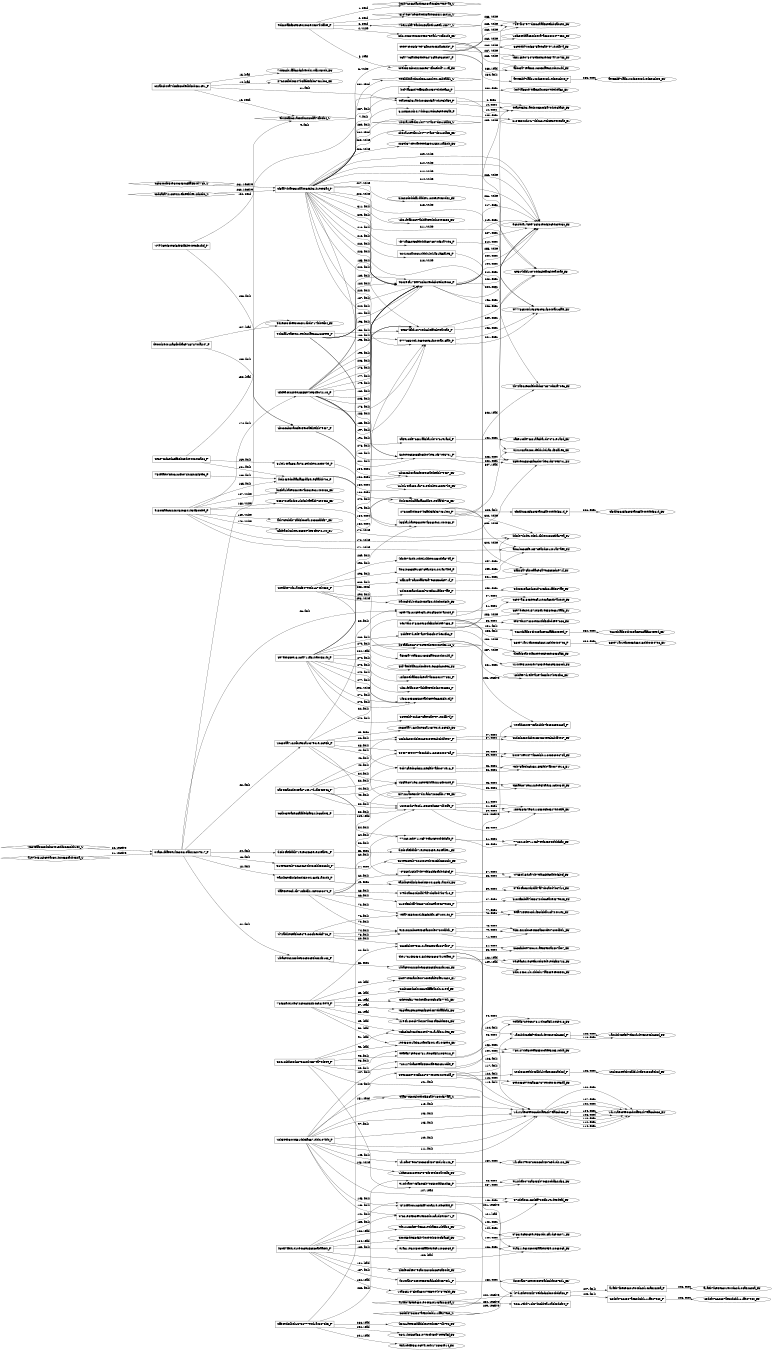 digraph "D:\Learning\Paper\apt\基于CTI的攻击预警\Dataset\攻击图\ASGfromALLCTI\Mustang Panda deploys a new wave of malware targeting Europe.dot" {
rankdir="LR"
size="9"
fixedsize="false"
splines="true"
nodesep=0.3
ranksep=0
fontsize=10
overlap="scalexy"
engine= "neato"
	"'bc2b76266da8dcc6264a486b3795e7ac_S'" [node_type=Socket shape=diamond]
	"'9d380af5f53e56e020c8e443c7f4dac9_P'" [node_type=Process shape=box]
	"'9d380af5f53e56e020c8e443c7f4dac9_P'" -> "'bc2b76266da8dcc6264a486b3795e7ac_S'" [label="1: send"]
	"'61c7d6c78e369bcf28abb36332163d18_S'" [node_type=Socket shape=diamond]
	"'9d380af5f53e56e020c8e443c7f4dac9_P'" [node_type=Process shape=box]
	"'9d380af5f53e56e020c8e443c7f4dac9_P'" -> "'61c7d6c78e369bcf28abb36332163d18_S'" [label="2: send"]
	"'7be218ba79a0b0856abeb16eef115677_S'" [node_type=Socket shape=diamond]
	"'9d380af5f53e56e020c8e443c7f4dac9_P'" [node_type=Process shape=box]
	"'9d380af5f53e56e020c8e443c7f4dac9_P'" -> "'7be218ba79a0b0856abeb16eef115677_S'" [label="3: send"]
	"'3dc1403c4903c00958759ad170ca6cd4_F3'" [node_type=file shape=ellipse]
	"'9d380af5f53e56e020c8e443c7f4dac9_P'" [node_type=Process shape=box]
	"'9d380af5f53e56e020c8e443c7f4dac9_P'" -> "'3dc1403c4903c00958759ad170ca6cd4_F3'" [label="4: write"]
	"'c09b5848bc4226839374fb69bdf7114a_F3'" [node_type=file shape=ellipse]
	"'9d380af5f53e56e020c8e443c7f4dac9_P'" [node_type=Process shape=box]
	"'9d380af5f53e56e020c8e443c7f4dac9_P'" -> "'c09b5848bc4226839374fb69bdf7114a_F3'" [label="5: read"]
	"'c09b5848bc4226839374fb69bdf7114a_F3'" [node_type=file shape=ellipse]
	"'cf8aa7d4a98322aa406e5b61b19c95a4_P'" [node_type=Process shape=box]
	"'cf8aa7d4a98322aa406e5b61b19c95a4_P'" -> "'c09b5848bc4226839374fb69bdf7114a_F3'" [label="6: write"]
	"'cf8aa7d4a98322aa406e5b61b19c95a4_P'" [node_type=Process shape=box]
	"'eea29c5b81a9d20c53cd5a70d296ba59_P'" [node_type=Process shape=box]
	"'cf8aa7d4a98322aa406e5b61b19c95a4_P'" -> "'eea29c5b81a9d20c53cd5a70d296ba59_P'" [label="7: fork"]
	"'eea29c5b81a9d20c53cd5a70d296ba59_P'" [node_type=Process shape=box]
	"'eea29c5b81a9d20c53cd5a70d296ba59_F3'" [node_type=File shape=ellipse]
	"'eea29c5b81a9d20c53cd5a70d296ba59_P'" -> "'eea29c5b81a9d20c53cd5a70d296ba59_F3'" [label="8: exec"]
	"'04a8c1fdae0e1f4680810ab226207517_P'" [node_type=Process shape=box]
	"'eea29c5b81a9d20c53cd5a70d296ba59_P'" [node_type=Process shape=box]
	"'04a8c1fdae0e1f4680810ab226207517_P'" -> "'eea29c5b81a9d20c53cd5a70d296ba59_P'" [label="9: fork"]
	"'eea29c5b81a9d20c53cd5a70d296ba59_P'" [node_type=Process shape=box]
	"'eea29c5b81a9d20c53cd5a70d296ba59_F3'" [node_type=File shape=ellipse]
	"'eea29c5b81a9d20c53cd5a70d296ba59_P'" -> "'eea29c5b81a9d20c53cd5a70d296ba59_F3'" [label="10: exec"]
	"'c42ab8b40a7d65f58cd9dbf60b881691_P'" [node_type=Process shape=box]
	"'eea29c5b81a9d20c53cd5a70d296ba59_P'" [node_type=Process shape=box]
	"'c42ab8b40a7d65f58cd9dbf60b881691_P'" -> "'eea29c5b81a9d20c53cd5a70d296ba59_P'" [label="11: fork"]
	"'eea29c5b81a9d20c53cd5a70d296ba59_P'" [node_type=Process shape=box]
	"'eea29c5b81a9d20c53cd5a70d296ba59_F3'" [node_type=File shape=ellipse]
	"'eea29c5b81a9d20c53cd5a70d296ba59_P'" -> "'eea29c5b81a9d20c53cd5a70d296ba59_F3'" [label="12: exec"]
	"'9b42cff2681ac54f0848cdfa7cfbcfc4_S'" [node_type=Socket shape=diamond]
	"'c42ab8b40a7d65f58cd9dbf60b881691_P'" [node_type=Process shape=box]
	"'c42ab8b40a7d65f58cd9dbf60b881691_P'" -> "'9b42cff2681ac54f0848cdfa7cfbcfc4_S'" [label="13: send"]
	"'27628cfbd43847b6ffcb5f3b67081bcc_F3'" [node_type=file shape=ellipse]
	"'c42ab8b40a7d65f58cd9dbf60b881691_P'" [node_type=Process shape=box]
	"'c42ab8b40a7d65f58cd9dbf60b881691_P'" -> "'27628cfbd43847b6ffcb5f3b67081bcc_F3'" [label="14: load"]
	"'744562b1fffd62d8f490d414df24300b_F3'" [node_type=file shape=ellipse]
	"'c42ab8b40a7d65f58cd9dbf60b881691_P'" [node_type=Process shape=box]
	"'c42ab8b40a7d65f58cd9dbf60b881691_P'" -> "'744562b1fffd62d8f490d414df24300b_F3'" [label="15: load"]
	"'04a8c1fdae0e1f4680810ab226207517_P'" [node_type=Process shape=box]
	"'5649938e2b702600694b4825bb333cd0_P'" [node_type=Process shape=box]
	"'04a8c1fdae0e1f4680810ab226207517_P'" -> "'5649938e2b702600694b4825bb333cd0_P'" [label="16: fork"]
	"'5649938e2b702600694b4825bb333cd0_P'" [node_type=Process shape=box]
	"'5649938e2b702600694b4825bb333cd0_F3'" [node_type=File shape=ellipse]
	"'5649938e2b702600694b4825bb333cd0_P'" -> "'5649938e2b702600694b4825bb333cd0_F3'" [label="17: exec"]
	"'04a8c1fdae0e1f4680810ab226207517_P'" [node_type=Process shape=box]
	"'9a2db39df2d3dccd45044168d51a42d4_P'" [node_type=Process shape=box]
	"'04a8c1fdae0e1f4680810ab226207517_P'" -> "'9a2db39df2d3dccd45044168d51a42d4_P'" [label="18: fork"]
	"'9a2db39df2d3dccd45044168d51a42d4_P'" [node_type=Process shape=box]
	"'9a2db39df2d3dccd45044168d51a42d4_F3'" [node_type=File shape=ellipse]
	"'9a2db39df2d3dccd45044168d51a42d4_P'" -> "'9a2db39df2d3dccd45044168d51a42d4_F3'" [label="19: exec"]
	"'04a8c1fdae0e1f4680810ab226207517_P'" [node_type=Process shape=box]
	"'46843af8c86dcdc64015dd26882bb150_S'" [node_type=Socket shape=diamond]
	"'46843af8c86dcdc64015dd26882bb150_S'" -> "'04a8c1fdae0e1f4680810ab226207517_P'" [label="20: receive"]
	"'04a8c1fdae0e1f4680810ab226207517_P'" [node_type=Process shape=box]
	"'a197b4516b699a0801b2cc66ca4b432a_S'" [node_type=Socket shape=diamond]
	"'a197b4516b699a0801b2cc66ca4b432a_S'" -> "'04a8c1fdae0e1f4680810ab226207517_P'" [label="21: receive"]
	"'04a8c1fdae0e1f4680810ab226207517_P'" [node_type=Process shape=box]
	"'1f0a6e4c2283dce86653655b832f3138_P'" [node_type=Process shape=box]
	"'04a8c1fdae0e1f4680810ab226207517_P'" -> "'1f0a6e4c2283dce86653655b832f3138_P'" [label="22: fork"]
	"'1f0a6e4c2283dce86653655b832f3138_P'" [node_type=Process shape=box]
	"'1f0a6e4c2283dce86653655b832f3138_F3'" [node_type=File shape=ellipse]
	"'1f0a6e4c2283dce86653655b832f3138_P'" -> "'1f0a6e4c2283dce86653655b832f3138_F3'" [label="23: exec"]
	"'04a8c1fdae0e1f4680810ab226207517_P'" [node_type=Process shape=box]
	"'d4d04aefcadb7192ec2565e1e84eab91_P'" [node_type=Process shape=box]
	"'04a8c1fdae0e1f4680810ab226207517_P'" -> "'d4d04aefcadb7192ec2565e1e84eab91_P'" [label="24: fork"]
	"'d4d04aefcadb7192ec2565e1e84eab91_P'" [node_type=Process shape=box]
	"'d4d04aefcadb7192ec2565e1e84eab91_F3'" [node_type=File shape=ellipse]
	"'d4d04aefcadb7192ec2565e1e84eab91_P'" -> "'d4d04aefcadb7192ec2565e1e84eab91_F3'" [label="25: exec"]
	"'04a8c1fdae0e1f4680810ab226207517_P'" [node_type=Process shape=box]
	"'c6997a81348eec6a12928a83dc7a202e_P'" [node_type=Process shape=box]
	"'04a8c1fdae0e1f4680810ab226207517_P'" -> "'c6997a81348eec6a12928a83dc7a202e_P'" [label="26: fork"]
	"'c6997a81348eec6a12928a83dc7a202e_P'" [node_type=Process shape=box]
	"'c6997a81348eec6a12928a83dc7a202e_F3'" [node_type=File shape=ellipse]
	"'c6997a81348eec6a12928a83dc7a202e_P'" -> "'c6997a81348eec6a12928a83dc7a202e_F3'" [label="27: exec"]
	"'04a8c1fdae0e1f4680810ab226207517_P'" [node_type=Process shape=box]
	"'2c680aa7162db2938a1c67ec1e18695b_P'" [node_type=Process shape=box]
	"'04a8c1fdae0e1f4680810ab226207517_P'" -> "'2c680aa7162db2938a1c67ec1e18695b_P'" [label="28: fork"]
	"'2c680aa7162db2938a1c67ec1e18695b_P'" [node_type=Process shape=box]
	"'2c680aa7162db2938a1c67ec1e18695b_F3'" [node_type=File shape=ellipse]
	"'2c680aa7162db2938a1c67ec1e18695b_P'" -> "'2c680aa7162db2938a1c67ec1e18695b_F3'" [label="29: exec"]
	"'2c680aa7162db2938a1c67ec1e18695b_P'" [node_type=Process shape=box]
	"'c6997a81348eec6a12928a83dc7a202e_P'" [node_type=Process shape=box]
	"'2c680aa7162db2938a1c67ec1e18695b_P'" -> "'c6997a81348eec6a12928a83dc7a202e_P'" [label="30: fork"]
	"'c6997a81348eec6a12928a83dc7a202e_P'" [node_type=Process shape=box]
	"'c6997a81348eec6a12928a83dc7a202e_F3'" [node_type=File shape=ellipse]
	"'c6997a81348eec6a12928a83dc7a202e_P'" -> "'c6997a81348eec6a12928a83dc7a202e_F3'" [label="31: exec"]
	"'2c680aa7162db2938a1c67ec1e18695b_P'" [node_type=Process shape=box]
	"'0e37eb2478260e284fcf52fcd4997683_P'" [node_type=Process shape=box]
	"'2c680aa7162db2938a1c67ec1e18695b_P'" -> "'0e37eb2478260e284fcf52fcd4997683_P'" [label="32: fork"]
	"'0e37eb2478260e284fcf52fcd4997683_P'" [node_type=Process shape=box]
	"'0e37eb2478260e284fcf52fcd4997683_F3'" [node_type=File shape=ellipse]
	"'0e37eb2478260e284fcf52fcd4997683_P'" -> "'0e37eb2478260e284fcf52fcd4997683_F3'" [label="33: exec"]
	"'2c680aa7162db2938a1c67ec1e18695b_P'" [node_type=Process shape=box]
	"'d85a98c7296128e095f4ae2816db084e_P'" [node_type=Process shape=box]
	"'2c680aa7162db2938a1c67ec1e18695b_P'" -> "'d85a98c7296128e095f4ae2816db084e_P'" [label="34: fork"]
	"'d85a98c7296128e095f4ae2816db084e_P'" [node_type=Process shape=box]
	"'d85a98c7296128e095f4ae2816db084e_F3'" [node_type=File shape=ellipse]
	"'d85a98c7296128e095f4ae2816db084e_P'" -> "'d85a98c7296128e095f4ae2816db084e_F3'" [label="35: exec"]
	"'2c680aa7162db2938a1c67ec1e18695b_P'" [node_type=Process shape=box]
	"'8cd6d6030d3be2654234ee6b6bdf49c7_P'" [node_type=Process shape=box]
	"'2c680aa7162db2938a1c67ec1e18695b_P'" -> "'8cd6d6030d3be2654234ee6b6bdf49c7_P'" [label="36: fork"]
	"'8cd6d6030d3be2654234ee6b6bdf49c7_P'" [node_type=Process shape=box]
	"'8cd6d6030d3be2654234ee6b6bdf49c7_F3'" [node_type=File shape=ellipse]
	"'8cd6d6030d3be2654234ee6b6bdf49c7_P'" -> "'8cd6d6030d3be2654234ee6b6bdf49c7_F3'" [label="37: exec"]
	"'2c680aa7162db2938a1c67ec1e18695b_P'" [node_type=Process shape=box]
	"'304074e94477f36cd8b116065600676a_P'" [node_type=Process shape=box]
	"'2c680aa7162db2938a1c67ec1e18695b_P'" -> "'304074e94477f36cd8b116065600676a_P'" [label="38: fork"]
	"'304074e94477f36cd8b116065600676a_P'" [node_type=Process shape=box]
	"'304074e94477f36cd8b116065600676a_F3'" [node_type=File shape=ellipse]
	"'304074e94477f36cd8b116065600676a_P'" -> "'304074e94477f36cd8b116065600676a_F3'" [label="39: exec"]
	"'2c680aa7162db2938a1c67ec1e18695b_P'" [node_type=Process shape=box]
	"'150e88d67f98d1135305fcc527dd4df9_P'" [node_type=Process shape=box]
	"'2c680aa7162db2938a1c67ec1e18695b_P'" -> "'150e88d67f98d1135305fcc527dd4df9_P'" [label="40: fork"]
	"'150e88d67f98d1135305fcc527dd4df9_P'" [node_type=Process shape=box]
	"'150e88d67f98d1135305fcc527dd4df9_F3'" [node_type=File shape=ellipse]
	"'150e88d67f98d1135305fcc527dd4df9_P'" -> "'150e88d67f98d1135305fcc527dd4df9_F3'" [label="41: exec"]
	"'2c680aa7162db2938a1c67ec1e18695b_P'" [node_type=Process shape=box]
	"'90b78ae0b6dc5215e5f9b7af0c074916_P'" [node_type=Process shape=box]
	"'2c680aa7162db2938a1c67ec1e18695b_P'" -> "'90b78ae0b6dc5215e5f9b7af0c074916_P'" [label="42: fork"]
	"'90b78ae0b6dc5215e5f9b7af0c074916_P'" [node_type=Process shape=box]
	"'90b78ae0b6dc5215e5f9b7af0c074916_F1'" [node_type=File shape=ellipse]
	"'90b78ae0b6dc5215e5f9b7af0c074916_P'" -> "'90b78ae0b6dc5215e5f9b7af0c074916_F1'" [label="43: exec"]
	"'8a34c5a23de0cea271c917d1fb343946_P'" [node_type=Process shape=box]
	"'d85a98c7296128e095f4ae2816db084e_P'" [node_type=Process shape=box]
	"'8a34c5a23de0cea271c917d1fb343946_P'" -> "'d85a98c7296128e095f4ae2816db084e_P'" [label="44: fork"]
	"'d85a98c7296128e095f4ae2816db084e_P'" [node_type=Process shape=box]
	"'d85a98c7296128e095f4ae2816db084e_F3'" [node_type=File shape=ellipse]
	"'d85a98c7296128e095f4ae2816db084e_P'" -> "'d85a98c7296128e095f4ae2816db084e_F3'" [label="45: exec"]
	"'8a34c5a23de0cea271c917d1fb343946_P'" [node_type=Process shape=box]
	"'8cd6d6030d3be2654234ee6b6bdf49c7_P'" [node_type=Process shape=box]
	"'8a34c5a23de0cea271c917d1fb343946_P'" -> "'8cd6d6030d3be2654234ee6b6bdf49c7_P'" [label="46: fork"]
	"'8cd6d6030d3be2654234ee6b6bdf49c7_P'" [node_type=Process shape=box]
	"'8cd6d6030d3be2654234ee6b6bdf49c7_F3'" [node_type=File shape=ellipse]
	"'8cd6d6030d3be2654234ee6b6bdf49c7_P'" -> "'8cd6d6030d3be2654234ee6b6bdf49c7_F3'" [label="47: exec"]
	"'8a34c5a23de0cea271c917d1fb343946_P'" [node_type=Process shape=box]
	"'304074e94477f36cd8b116065600676a_P'" [node_type=Process shape=box]
	"'8a34c5a23de0cea271c917d1fb343946_P'" -> "'304074e94477f36cd8b116065600676a_P'" [label="48: fork"]
	"'304074e94477f36cd8b116065600676a_P'" [node_type=Process shape=box]
	"'304074e94477f36cd8b116065600676a_F3'" [node_type=File shape=ellipse]
	"'304074e94477f36cd8b116065600676a_P'" -> "'304074e94477f36cd8b116065600676a_F3'" [label="49: exec"]
	"'8a34c5a23de0cea271c917d1fb343946_P'" [node_type=Process shape=box]
	"'150e88d67f98d1135305fcc527dd4df9_P'" [node_type=Process shape=box]
	"'8a34c5a23de0cea271c917d1fb343946_P'" -> "'150e88d67f98d1135305fcc527dd4df9_P'" [label="50: fork"]
	"'150e88d67f98d1135305fcc527dd4df9_P'" [node_type=Process shape=box]
	"'150e88d67f98d1135305fcc527dd4df9_F3'" [node_type=File shape=ellipse]
	"'150e88d67f98d1135305fcc527dd4df9_P'" -> "'150e88d67f98d1135305fcc527dd4df9_F3'" [label="51: exec"]
	"'8a34c5a23de0cea271c917d1fb343946_P'" [node_type=Process shape=box]
	"'90b78ae0b6dc5215e5f9b7af0c074916_P'" [node_type=Process shape=box]
	"'8a34c5a23de0cea271c917d1fb343946_P'" -> "'90b78ae0b6dc5215e5f9b7af0c074916_P'" [label="52: fork"]
	"'90b78ae0b6dc5215e5f9b7af0c074916_P'" [node_type=Process shape=box]
	"'90b78ae0b6dc5215e5f9b7af0c074916_F1'" [node_type=File shape=ellipse]
	"'90b78ae0b6dc5215e5f9b7af0c074916_P'" -> "'90b78ae0b6dc5215e5f9b7af0c074916_F1'" [label="53: exec"]
	"'8a34c5a23de0cea271c917d1fb343946_P'" [node_type=Process shape=box]
	"'7726013de71146f799f643e40f4bf8a0_P'" [node_type=Process shape=box]
	"'8a34c5a23de0cea271c917d1fb343946_P'" -> "'7726013de71146f799f643e40f4bf8a0_P'" [label="54: fork"]
	"'7726013de71146f799f643e40f4bf8a0_P'" [node_type=Process shape=box]
	"'7726013de71146f799f643e40f4bf8a0_F3'" [node_type=File shape=ellipse]
	"'7726013de71146f799f643e40f4bf8a0_P'" -> "'7726013de71146f799f643e40f4bf8a0_F3'" [label="55: exec"]
	"'8a34c5a23de0cea271c917d1fb343946_P'" [node_type=Process shape=box]
	"'47550f15d2a7de79fd88bf3cad9d6bcf_P'" [node_type=Process shape=box]
	"'8a34c5a23de0cea271c917d1fb343946_P'" -> "'47550f15d2a7de79fd88bf3cad9d6bcf_P'" [label="56: fork"]
	"'47550f15d2a7de79fd88bf3cad9d6bcf_P'" [node_type=Process shape=box]
	"'47550f15d2a7de79fd88bf3cad9d6bcf_F3'" [node_type=File shape=ellipse]
	"'47550f15d2a7de79fd88bf3cad9d6bcf_P'" -> "'47550f15d2a7de79fd88bf3cad9d6bcf_F3'" [label="57: exec"]
	"'c3dbc8e0a3986affded6ae821b66db05_P'" [node_type=Process shape=box]
	"'150e88d67f98d1135305fcc527dd4df9_P'" [node_type=Process shape=box]
	"'c3dbc8e0a3986affded6ae821b66db05_P'" -> "'150e88d67f98d1135305fcc527dd4df9_P'" [label="58: fork"]
	"'150e88d67f98d1135305fcc527dd4df9_P'" [node_type=Process shape=box]
	"'150e88d67f98d1135305fcc527dd4df9_F3'" [node_type=File shape=ellipse]
	"'150e88d67f98d1135305fcc527dd4df9_P'" -> "'150e88d67f98d1135305fcc527dd4df9_F3'" [label="59: exec"]
	"'daf950903f1db715f5df2148e4606070_P'" [node_type=Process shape=box]
	"'7726013de71146f799f643e40f4bf8a0_P'" [node_type=Process shape=box]
	"'daf950903f1db715f5df2148e4606070_P'" -> "'7726013de71146f799f643e40f4bf8a0_P'" [label="60: fork"]
	"'7726013de71146f799f643e40f4bf8a0_P'" [node_type=Process shape=box]
	"'7726013de71146f799f643e40f4bf8a0_F3'" [node_type=File shape=ellipse]
	"'7726013de71146f799f643e40f4bf8a0_P'" -> "'7726013de71146f799f643e40f4bf8a0_F3'" [label="61: exec"]
	"'daf950903f1db715f5df2148e4606070_P'" [node_type=Process shape=box]
	"'47550f15d2a7de79fd88bf3cad9d6bcf_P'" [node_type=Process shape=box]
	"'daf950903f1db715f5df2148e4606070_P'" -> "'47550f15d2a7de79fd88bf3cad9d6bcf_P'" [label="62: fork"]
	"'47550f15d2a7de79fd88bf3cad9d6bcf_P'" [node_type=Process shape=box]
	"'47550f15d2a7de79fd88bf3cad9d6bcf_F3'" [node_type=File shape=ellipse]
	"'47550f15d2a7de79fd88bf3cad9d6bcf_P'" -> "'47550f15d2a7de79fd88bf3cad9d6bcf_F3'" [label="63: exec"]
	"'daf950903f1db715f5df2148e4606070_P'" [node_type=Process shape=box]
	"'150e88d67f98d1135305fcc527dd4df9_P'" [node_type=Process shape=box]
	"'daf950903f1db715f5df2148e4606070_P'" -> "'150e88d67f98d1135305fcc527dd4df9_P'" [label="64: fork"]
	"'150e88d67f98d1135305fcc527dd4df9_P'" [node_type=Process shape=box]
	"'150e88d67f98d1135305fcc527dd4df9_F3'" [node_type=File shape=ellipse]
	"'150e88d67f98d1135305fcc527dd4df9_P'" -> "'150e88d67f98d1135305fcc527dd4df9_F3'" [label="65: exec"]
	"'daf950903f1db715f5df2148e4606070_P'" [node_type=Process shape=box]
	"'8134f53bda7b586720bc6ea4e4879025_P'" [node_type=Process shape=box]
	"'daf950903f1db715f5df2148e4606070_P'" -> "'8134f53bda7b586720bc6ea4e4879025_P'" [label="66: fork"]
	"'8134f53bda7b586720bc6ea4e4879025_P'" [node_type=Process shape=box]
	"'8134f53bda7b586720bc6ea4e4879025_F3'" [node_type=File shape=ellipse]
	"'8134f53bda7b586720bc6ea4e4879025_P'" -> "'8134f53bda7b586720bc6ea4e4879025_F3'" [label="67: exec"]
	"'daf950903f1db715f5df2148e4606070_P'" [node_type=Process shape=box]
	"'079b4acc84d2dfd7af70b6a0d7b37f10_P'" [node_type=Process shape=box]
	"'daf950903f1db715f5df2148e4606070_P'" -> "'079b4acc84d2dfd7af70b6a0d7b37f10_P'" [label="68: fork"]
	"'079b4acc84d2dfd7af70b6a0d7b37f10_P'" [node_type=Process shape=box]
	"'079b4acc84d2dfd7af70b6a0d7b37f10_F3'" [node_type=File shape=ellipse]
	"'079b4acc84d2dfd7af70b6a0d7b37f10_P'" -> "'079b4acc84d2dfd7af70b6a0d7b37f10_F3'" [label="69: exec"]
	"'daf950903f1db715f5df2148e4606070_P'" [node_type=Process shape=box]
	"'92515223bcc94565a330de07600df0f1_P'" [node_type=Process shape=box]
	"'daf950903f1db715f5df2148e4606070_P'" -> "'92515223bcc94565a330de07600df0f1_P'" [label="70: fork"]
	"'92515223bcc94565a330de07600df0f1_P'" [node_type=Process shape=box]
	"'92515223bcc94565a330de07600df0f1_F3'" [node_type=File shape=ellipse]
	"'92515223bcc94565a330de07600df0f1_P'" -> "'92515223bcc94565a330de07600df0f1_F3'" [label="71: exec"]
	"'daf950903f1db715f5df2148e4606070_P'" [node_type=Process shape=box]
	"'eefa7255e2c2d1f56d3bfb18f72401e2_P'" [node_type=Process shape=box]
	"'daf950903f1db715f5df2148e4606070_P'" -> "'eefa7255e2c2d1f56d3bfb18f72401e2_P'" [label="72: fork"]
	"'eefa7255e2c2d1f56d3bfb18f72401e2_P'" [node_type=Process shape=box]
	"'eefa7255e2c2d1f56d3bfb18f72401e2_F2'" [node_type=File shape=ellipse]
	"'eefa7255e2c2d1f56d3bfb18f72401e2_P'" -> "'eefa7255e2c2d1f56d3bfb18f72401e2_F2'" [label="73: exec"]
	"'d72abf2e6ef5b6e6791666f2e3d3f726_P'" [node_type=Process shape=box]
	"'92515223bcc94565a330de07600df0f1_P'" [node_type=Process shape=box]
	"'d72abf2e6ef5b6e6791666f2e3d3f726_P'" -> "'92515223bcc94565a330de07600df0f1_P'" [label="74: fork"]
	"'92515223bcc94565a330de07600df0f1_P'" [node_type=Process shape=box]
	"'92515223bcc94565a330de07600df0f1_F3'" [node_type=File shape=ellipse]
	"'92515223bcc94565a330de07600df0f1_P'" -> "'92515223bcc94565a330de07600df0f1_F3'" [label="75: exec"]
	"'d72abf2e6ef5b6e6791666f2e3d3f726_P'" [node_type=Process shape=box]
	"'eefa7255e2c2d1f56d3bfb18f72401e2_P'" [node_type=Process shape=box]
	"'d72abf2e6ef5b6e6791666f2e3d3f726_P'" -> "'eefa7255e2c2d1f56d3bfb18f72401e2_P'" [label="76: fork"]
	"'eefa7255e2c2d1f56d3bfb18f72401e2_P'" [node_type=Process shape=box]
	"'eefa7255e2c2d1f56d3bfb18f72401e2_F2'" [node_type=File shape=ellipse]
	"'eefa7255e2c2d1f56d3bfb18f72401e2_P'" -> "'eefa7255e2c2d1f56d3bfb18f72401e2_F2'" [label="77: exec"]
	"'d72abf2e6ef5b6e6791666f2e3d3f726_P'" [node_type=Process shape=box]
	"'92515223bcc94565a330de07600df0f1_P'" [node_type=Process shape=box]
	"'d72abf2e6ef5b6e6791666f2e3d3f726_P'" -> "'92515223bcc94565a330de07600df0f1_P'" [label="78: fork"]
	"'92515223bcc94565a330de07600df0f1_P'" [node_type=Process shape=box]
	"'92515223bcc94565a330de07600df0f1_F3'" [node_type=File shape=ellipse]
	"'92515223bcc94565a330de07600df0f1_P'" -> "'92515223bcc94565a330de07600df0f1_F3'" [label="79: exec"]
	"'d72abf2e6ef5b6e6791666f2e3d3f726_P'" [node_type=Process shape=box]
	"'8683f8b0e75cc101a958954a28c7fbc7_P'" [node_type=Process shape=box]
	"'d72abf2e6ef5b6e6791666f2e3d3f726_P'" -> "'8683f8b0e75cc101a958954a28c7fbc7_P'" [label="80: fork"]
	"'8683f8b0e75cc101a958954a28c7fbc7_P'" [node_type=Process shape=box]
	"'8683f8b0e75cc101a958954a28c7fbc7_F3'" [node_type=File shape=ellipse]
	"'8683f8b0e75cc101a958954a28c7fbc7_P'" -> "'8683f8b0e75cc101a958954a28c7fbc7_F3'" [label="81: exec"]
	"'73d86a4d1de6728bc8252f246e819e7e_P'" [node_type=Process shape=box]
	"'8683f8b0e75cc101a958954a28c7fbc7_P'" [node_type=Process shape=box]
	"'73d86a4d1de6728bc8252f246e819e7e_P'" -> "'8683f8b0e75cc101a958954a28c7fbc7_P'" [label="82: fork"]
	"'8683f8b0e75cc101a958954a28c7fbc7_P'" [node_type=Process shape=box]
	"'8683f8b0e75cc101a958954a28c7fbc7_F3'" [node_type=File shape=ellipse]
	"'8683f8b0e75cc101a958954a28c7fbc7_P'" -> "'8683f8b0e75cc101a958954a28c7fbc7_F3'" [label="83: exec"]
	"'6c0e70e03a0d90c7c0c95ad93a910820_F1'" [node_type=file shape=ellipse]
	"'73d86a4d1de6728bc8252f246e819e7e_P'" [node_type=Process shape=box]
	"'73d86a4d1de6728bc8252f246e819e7e_P'" -> "'6c0e70e03a0d90c7c0c95ad93a910820_F1'" [label="84: load"]
	"'686b633d60b22364dffff3a22b1c1e4f_F3'" [node_type=file shape=ellipse]
	"'73d86a4d1de6728bc8252f246e819e7e_P'" [node_type=Process shape=box]
	"'73d86a4d1de6728bc8252f246e819e7e_P'" -> "'686b633d60b22364dffff3a22b1c1e4f_F3'" [label="85: load"]
	"'3dc943f51792dcedfb8405f28a5779f1_F3'" [node_type=file shape=ellipse]
	"'73d86a4d1de6728bc8252f246e819e7e_P'" [node_type=Process shape=box]
	"'73d86a4d1de6728bc8252f246e819e7e_P'" -> "'3dc943f51792dcedfb8405f28a5779f1_F3'" [label="86: read"]
	"'9689a985933ee35f53ed457ebfaafca2_F3'" [node_type=file shape=ellipse]
	"'73d86a4d1de6728bc8252f246e819e7e_P'" [node_type=Process shape=box]
	"'73d86a4d1de6728bc8252f246e819e7e_P'" -> "'9689a985933ee35f53ed457ebfaafca2_F3'" [label="87: read"]
	"'2194f18c06b7fc4237f0634a56bf0556_F3'" [node_type=file shape=ellipse]
	"'73d86a4d1de6728bc8252f246e819e7e_P'" [node_type=Process shape=box]
	"'73d86a4d1de6728bc8252f246e819e7e_P'" -> "'2194f18c06b7fc4237f0634a56bf0556_F3'" [label="88: read"]
	"'46f63b6f468d93269d74c1a1af821d93_F3'" [node_type=file shape=ellipse]
	"'73d86a4d1de6728bc8252f246e819e7e_P'" [node_type=Process shape=box]
	"'73d86a4d1de6728bc8252f246e819e7e_P'" -> "'46f63b6f468d93269d74c1a1af821d93_F3'" [label="89: load"]
	"'19e438001acb61cae2a54414a1443e9c_F3'" [node_type=file shape=ellipse]
	"'73d86a4d1de6728bc8252f246e819e7e_P'" [node_type=Process shape=box]
	"'73d86a4d1de6728bc8252f246e819e7e_P'" -> "'19e438001acb61cae2a54414a1443e9c_F3'" [label="90: load"]
	"'46f63b6f468d93269d74c1a1af821d93_F3'" [node_type=file shape=ellipse]
	"'5c41c2bf603d8c75880d46579a79d599_P'" [node_type=Process shape=box]
	"'5c41c2bf603d8c75880d46579a79d599_P'" -> "'46f63b6f468d93269d74c1a1af821d93_F3'" [label="91: load"]
	"'19e438001acb61cae2a54414a1443e9c_F3'" [node_type=file shape=ellipse]
	"'5c41c2bf603d8c75880d46579a79d599_P'" [node_type=Process shape=box]
	"'5c41c2bf603d8c75880d46579a79d599_P'" -> "'19e438001acb61cae2a54414a1443e9c_F3'" [label="92: load"]
	"'5c41c2bf603d8c75880d46579a79d599_P'" [node_type=Process shape=box]
	"'9eaea578993c278119b6ca5f1205e418_P'" [node_type=Process shape=box]
	"'5c41c2bf603d8c75880d46579a79d599_P'" -> "'9eaea578993c278119b6ca5f1205e418_P'" [label="93: fork"]
	"'9eaea578993c278119b6ca5f1205e418_P'" [node_type=Process shape=box]
	"'9eaea578993c278119b6ca5f1205e418_F3'" [node_type=File shape=ellipse]
	"'9eaea578993c278119b6ca5f1205e418_P'" -> "'9eaea578993c278119b6ca5f1205e418_F3'" [label="94: exec"]
	"'5c41c2bf603d8c75880d46579a79d599_P'" [node_type=Process shape=box]
	"'9eaea578993c278119b6ca5f1205e418_P'" [node_type=Process shape=box]
	"'5c41c2bf603d8c75880d46579a79d599_P'" -> "'9eaea578993c278119b6ca5f1205e418_P'" [label="95: fork"]
	"'9eaea578993c278119b6ca5f1205e418_P'" [node_type=Process shape=box]
	"'9eaea578993c278119b6ca5f1205e418_F3'" [node_type=File shape=ellipse]
	"'9eaea578993c278119b6ca5f1205e418_P'" -> "'9eaea578993c278119b6ca5f1205e418_F3'" [label="96: exec"]
	"'5c41c2bf603d8c75880d46579a79d599_P'" [node_type=Process shape=box]
	"'912d4a0c748a6035b70352cddf622f88_P'" [node_type=Process shape=box]
	"'5c41c2bf603d8c75880d46579a79d599_P'" -> "'912d4a0c748a6035b70352cddf622f88_P'" [label="97: fork"]
	"'912d4a0c748a6035b70352cddf622f88_P'" [node_type=Process shape=box]
	"'912d4a0c748a6035b70352cddf622f88_F3'" [node_type=File shape=ellipse]
	"'912d4a0c748a6035b70352cddf622f88_P'" -> "'912d4a0c748a6035b70352cddf622f88_F3'" [label="98: exec"]
	"'5c41c2bf603d8c75880d46579a79d599_P'" [node_type=Process shape=box]
	"'780127dca60eea355cc4aee52651cdde_P'" [node_type=Process shape=box]
	"'5c41c2bf603d8c75880d46579a79d599_P'" -> "'780127dca60eea355cc4aee52651cdde_P'" [label="99: fork"]
	"'780127dca60eea355cc4aee52651cdde_P'" [node_type=Process shape=box]
	"'780127dca60eea355cc4aee52651cdde_F3'" [node_type=File shape=ellipse]
	"'780127dca60eea355cc4aee52651cdde_P'" -> "'780127dca60eea355cc4aee52651cdde_F3'" [label="100: exec"]
	"'5c41c2bf603d8c75880d46579a79d599_P'" [node_type=Process shape=box]
	"'1d141aec099066d0dae62b7efa66bc63_P'" [node_type=Process shape=box]
	"'5c41c2bf603d8c75880d46579a79d599_P'" -> "'1d141aec099066d0dae62b7efa66bc63_P'" [label="101: fork"]
	"'1d141aec099066d0dae62b7efa66bc63_P'" [node_type=Process shape=box]
	"'1d141aec099066d0dae62b7efa66bc63_F2'" [node_type=File shape=ellipse]
	"'1d141aec099066d0dae62b7efa66bc63_P'" -> "'1d141aec099066d0dae62b7efa66bc63_F2'" [label="102: exec"]
	"'42b599b6044531dcb5a36719bb107bf4_P'" [node_type=Process shape=box]
	"'1d141aec099066d0dae62b7efa66bc63_P'" [node_type=Process shape=box]
	"'42b599b6044531dcb5a36719bb107bf4_P'" -> "'1d141aec099066d0dae62b7efa66bc63_P'" [label="103: fork"]
	"'1d141aec099066d0dae62b7efa66bc63_P'" [node_type=Process shape=box]
	"'1d141aec099066d0dae62b7efa66bc63_F2'" [node_type=File shape=ellipse]
	"'1d141aec099066d0dae62b7efa66bc63_P'" -> "'1d141aec099066d0dae62b7efa66bc63_F2'" [label="104: exec"]
	"'42b599b6044531dcb5a36719bb107bf4_P'" [node_type=Process shape=box]
	"'1d141aec099066d0dae62b7efa66bc63_P'" [node_type=Process shape=box]
	"'42b599b6044531dcb5a36719bb107bf4_P'" -> "'1d141aec099066d0dae62b7efa66bc63_P'" [label="105: fork"]
	"'1d141aec099066d0dae62b7efa66bc63_P'" [node_type=Process shape=box]
	"'1d141aec099066d0dae62b7efa66bc63_F2'" [node_type=File shape=ellipse]
	"'1d141aec099066d0dae62b7efa66bc63_P'" -> "'1d141aec099066d0dae62b7efa66bc63_F2'" [label="106: exec"]
	"'42b599b6044531dcb5a36719bb107bf4_P'" [node_type=Process shape=box]
	"'780127dca60eea355cc4aee52651cdde_P'" [node_type=Process shape=box]
	"'42b599b6044531dcb5a36719bb107bf4_P'" -> "'780127dca60eea355cc4aee52651cdde_P'" [label="107: fork"]
	"'780127dca60eea355cc4aee52651cdde_P'" [node_type=Process shape=box]
	"'780127dca60eea355cc4aee52651cdde_F3'" [node_type=File shape=ellipse]
	"'780127dca60eea355cc4aee52651cdde_P'" -> "'780127dca60eea355cc4aee52651cdde_F3'" [label="108: exec"]
	"'42b599b6044531dcb5a36719bb107bf4_P'" [node_type=Process shape=box]
	"'1d141aec099066d0dae62b7efa66bc63_P'" [node_type=Process shape=box]
	"'42b599b6044531dcb5a36719bb107bf4_P'" -> "'1d141aec099066d0dae62b7efa66bc63_P'" [label="109: fork"]
	"'1d141aec099066d0dae62b7efa66bc63_P'" [node_type=Process shape=box]
	"'1d141aec099066d0dae62b7efa66bc63_F2'" [node_type=File shape=ellipse]
	"'1d141aec099066d0dae62b7efa66bc63_P'" -> "'1d141aec099066d0dae62b7efa66bc63_F2'" [label="110: exec"]
	"'42b599b6044531dcb5a36719bb107bf4_P'" [node_type=Process shape=box]
	"'1d141aec099066d0dae62b7efa66bc63_P'" [node_type=Process shape=box]
	"'42b599b6044531dcb5a36719bb107bf4_P'" -> "'1d141aec099066d0dae62b7efa66bc63_P'" [label="111: fork"]
	"'1d141aec099066d0dae62b7efa66bc63_P'" [node_type=Process shape=box]
	"'1d141aec099066d0dae62b7efa66bc63_F2'" [node_type=File shape=ellipse]
	"'1d141aec099066d0dae62b7efa66bc63_P'" -> "'1d141aec099066d0dae62b7efa66bc63_F2'" [label="112: exec"]
	"'42b599b6044531dcb5a36719bb107bf4_P'" [node_type=Process shape=box]
	"'1d141aec099066d0dae62b7efa66bc63_P'" [node_type=Process shape=box]
	"'42b599b6044531dcb5a36719bb107bf4_P'" -> "'1d141aec099066d0dae62b7efa66bc63_P'" [label="113: fork"]
	"'1d141aec099066d0dae62b7efa66bc63_P'" [node_type=Process shape=box]
	"'1d141aec099066d0dae62b7efa66bc63_F2'" [node_type=File shape=ellipse]
	"'1d141aec099066d0dae62b7efa66bc63_P'" -> "'1d141aec099066d0dae62b7efa66bc63_F2'" [label="114: exec"]
	"'42b599b6044531dcb5a36719bb107bf4_P'" [node_type=Process shape=box]
	"'8992c36e7e46a66673749c4e242496da_P'" [node_type=Process shape=box]
	"'42b599b6044531dcb5a36719bb107bf4_P'" -> "'8992c36e7e46a66673749c4e242496da_P'" [label="115: fork"]
	"'8992c36e7e46a66673749c4e242496da_P'" [node_type=Process shape=box]
	"'8992c36e7e46a66673749c4e242496da_F3'" [node_type=File shape=ellipse]
	"'8992c36e7e46a66673749c4e242496da_P'" -> "'8992c36e7e46a66673749c4e242496da_F3'" [label="116: exec"]
	"'8992c36e7e46a66673749c4e242496da_P'" [node_type=Process shape=box]
	"'1a02bd46ef5f7eb32f1d943ce46b665d_P'" [node_type=Process shape=box]
	"'8992c36e7e46a66673749c4e242496da_P'" -> "'1a02bd46ef5f7eb32f1d943ce46b665d_P'" [label="117: fork"]
	"'1a02bd46ef5f7eb32f1d943ce46b665d_P'" [node_type=Process shape=box]
	"'1a02bd46ef5f7eb32f1d943ce46b665d_F3'" [node_type=File shape=ellipse]
	"'1a02bd46ef5f7eb32f1d943ce46b665d_P'" -> "'1a02bd46ef5f7eb32f1d943ce46b665d_F3'" [label="118: exec"]
	"'8992c36e7e46a66673749c4e242496da_P'" [node_type=Process shape=box]
	"'1d141aec099066d0dae62b7efa66bc63_P'" [node_type=Process shape=box]
	"'8992c36e7e46a66673749c4e242496da_P'" -> "'1d141aec099066d0dae62b7efa66bc63_P'" [label="119: fork"]
	"'1d141aec099066d0dae62b7efa66bc63_P'" [node_type=Process shape=box]
	"'1d141aec099066d0dae62b7efa66bc63_F2'" [node_type=File shape=ellipse]
	"'1d141aec099066d0dae62b7efa66bc63_P'" -> "'1d141aec099066d0dae62b7efa66bc63_F2'" [label="120: exec"]
	"'e1a611e6248c005faabe29591206306e_F3'" [node_type=file shape=ellipse]
	"'8992c36e7e46a66673749c4e242496da_P'" [node_type=Process shape=box]
	"'8992c36e7e46a66673749c4e242496da_P'" -> "'e1a611e6248c005faabe29591206306e_F3'" [label="121: load"]
	"'8992c36e7e46a66673749c4e242496da_P'" [node_type=Process shape=box]
	"'c98b3c2eef4b46abf1b4a392583a9b2f_P'" [node_type=Process shape=box]
	"'8992c36e7e46a66673749c4e242496da_P'" -> "'c98b3c2eef4b46abf1b4a392583a9b2f_P'" [label="122: fork"]
	"'c98b3c2eef4b46abf1b4a392583a9b2f_P'" [node_type=Process shape=box]
	"'c98b3c2eef4b46abf1b4a392583a9b2f_F3'" [node_type=File shape=ellipse]
	"'c98b3c2eef4b46abf1b4a392583a9b2f_P'" -> "'c98b3c2eef4b46abf1b4a392583a9b2f_F3'" [label="123: exec"]
	"'eb91731cb5434152be5486067b1eda92_P'" [node_type=Process shape=box]
	"'1a02bd46ef5f7eb32f1d943ce46b665d_P'" [node_type=Process shape=box]
	"'eb91731cb5434152be5486067b1eda92_P'" -> "'1a02bd46ef5f7eb32f1d943ce46b665d_P'" [label="124: fork"]
	"'1a02bd46ef5f7eb32f1d943ce46b665d_P'" [node_type=Process shape=box]
	"'1a02bd46ef5f7eb32f1d943ce46b665d_F3'" [node_type=File shape=ellipse]
	"'1a02bd46ef5f7eb32f1d943ce46b665d_P'" -> "'1a02bd46ef5f7eb32f1d943ce46b665d_F3'" [label="125: exec"]
	"'eb91731cb5434152be5486067b1eda92_P'" [node_type=Process shape=box]
	"'1d141aec099066d0dae62b7efa66bc63_P'" [node_type=Process shape=box]
	"'eb91731cb5434152be5486067b1eda92_P'" -> "'1d141aec099066d0dae62b7efa66bc63_P'" [label="126: fork"]
	"'1d141aec099066d0dae62b7efa66bc63_P'" [node_type=Process shape=box]
	"'1d141aec099066d0dae62b7efa66bc63_F2'" [node_type=File shape=ellipse]
	"'1d141aec099066d0dae62b7efa66bc63_P'" -> "'1d141aec099066d0dae62b7efa66bc63_F2'" [label="127: exec"]
	"'0989a6e2196e9f340b39d919d3f53728_F3'" [node_type=file shape=ellipse]
	"'eb91731cb5434152be5486067b1eda92_P'" [node_type=Process shape=box]
	"'eb91731cb5434152be5486067b1eda92_P'" -> "'0989a6e2196e9f340b39d919d3f53728_F3'" [label="128: read"]
	"'8db1846c11b14bbcb17fa58394e0554c_F3'" [node_type=file shape=ellipse]
	"'eb91731cb5434152be5486067b1eda92_P'" [node_type=Process shape=box]
	"'eb91731cb5434152be5486067b1eda92_P'" -> "'8db1846c11b14bbcb17fa58394e0554c_F3'" [label="129: read"]
	"'e1a611e6248c005faabe29591206306e_F3'" [node_type=file shape=ellipse]
	"'f60df7ffdd1d10e463985856cabaacbb_P'" [node_type=Process shape=box]
	"'f60df7ffdd1d10e463985856cabaacbb_P'" -> "'e1a611e6248c005faabe29591206306e_F3'" [label="130: load"]
	"'2b5f9ccf4e0798ac42608d38398a50de_F3'" [node_type=file shape=ellipse]
	"'f60df7ffdd1d10e463985856cabaacbb_P'" [node_type=Process shape=box]
	"'f60df7ffdd1d10e463985856cabaacbb_P'" -> "'2b5f9ccf4e0798ac42608d38398a50de_F3'" [label="131: load"]
	"'19a8651476bca68027953947b787e3bb_F3'" [node_type=file shape=ellipse]
	"'f60df7ffdd1d10e463985856cabaacbb_P'" [node_type=Process shape=box]
	"'f60df7ffdd1d10e463985856cabaacbb_P'" -> "'19a8651476bca68027953947b787e3bb_F3'" [label="132: read"]
	"'9f912153f697f45681e4ba5521deaf28_F3'" [node_type=file shape=ellipse]
	"'f60df7ffdd1d10e463985856cabaacbb_P'" [node_type=Process shape=box]
	"'f60df7ffdd1d10e463985856cabaacbb_P'" -> "'9f912153f697f45681e4ba5521deaf28_F3'" [label="133: read"]
	"'5cc453dec58d5b7bc0e9d2540cf3a63f_F3'" [node_type=file shape=ellipse]
	"'f60df7ffdd1d10e463985856cabaacbb_P'" [node_type=Process shape=box]
	"'f60df7ffdd1d10e463985856cabaacbb_P'" -> "'5cc453dec58d5b7bc0e9d2540cf3a63f_F3'" [label="134: read"]
	"'f60df7ffdd1d10e463985856cabaacbb_P'" [node_type=Process shape=box]
	"'e1a611e6248c005faabe29591206306e_P'" [node_type=Process shape=box]
	"'f60df7ffdd1d10e463985856cabaacbb_P'" -> "'e1a611e6248c005faabe29591206306e_P'" [label="135: fork"]
	"'e1a611e6248c005faabe29591206306e_P'" [node_type=Process shape=box]
	"'e1a611e6248c005faabe29591206306e_F3'" [node_type=File shape=ellipse]
	"'e1a611e6248c005faabe29591206306e_P'" -> "'e1a611e6248c005faabe29591206306e_F3'" [label="136: exec"]
	"'f60df7ffdd1d10e463985856cabaacbb_P'" [node_type=Process shape=box]
	"'f8c40ab876c90e05393ad83bf0c575d1_P'" [node_type=Process shape=box]
	"'f60df7ffdd1d10e463985856cabaacbb_P'" -> "'f8c40ab876c90e05393ad83bf0c575d1_P'" [label="137: fork"]
	"'f8c40ab876c90e05393ad83bf0c575d1_P'" [node_type=Process shape=box]
	"'f8c40ab876c90e05393ad83bf0c575d1_F3'" [node_type=File shape=ellipse]
	"'f8c40ab876c90e05393ad83bf0c575d1_P'" -> "'f8c40ab876c90e05393ad83bf0c575d1_F3'" [label="138: exec"]
	"'f60df7ffdd1d10e463985856cabaacbb_P'" [node_type=Process shape=box]
	"'c763198e5c8e919564d016a1d8e46071_P'" [node_type=Process shape=box]
	"'f60df7ffdd1d10e463985856cabaacbb_P'" -> "'c763198e5c8e919564d016a1d8e46071_P'" [label="139: fork"]
	"'c763198e5c8e919564d016a1d8e46071_P'" [node_type=Process shape=box]
	"'c763198e5c8e919564d016a1d8e46071_F3'" [node_type=File shape=ellipse]
	"'c763198e5c8e919564d016a1d8e46071_P'" -> "'c763198e5c8e919564d016a1d8e46071_F3'" [label="140: exec"]
	"'f60df7ffdd1d10e463985856cabaacbb_P'" [node_type=Process shape=box]
	"'572dea0cc163d5ff7c4ca2191d93d9fd_P'" [node_type=Process shape=box]
	"'f60df7ffdd1d10e463985856cabaacbb_P'" -> "'572dea0cc163d5ff7c4ca2191d93d9fd_P'" [label="141: fork"]
	"'572dea0cc163d5ff7c4ca2191d93d9fd_P'" [node_type=Process shape=box]
	"'572dea0cc163d5ff7c4ca2191d93d9fd_F3'" [node_type=File shape=ellipse]
	"'572dea0cc163d5ff7c4ca2191d93d9fd_P'" -> "'572dea0cc163d5ff7c4ca2191d93d9fd_F3'" [label="142: exec"]
	"'42b599b6044531dcb5a36719bb107bf4_P'" [node_type=Process shape=box]
	"'c763198e5c8e919564d016a1d8e46071_P'" [node_type=Process shape=box]
	"'42b599b6044531dcb5a36719bb107bf4_P'" -> "'c763198e5c8e919564d016a1d8e46071_P'" [label="143: fork"]
	"'c763198e5c8e919564d016a1d8e46071_P'" [node_type=Process shape=box]
	"'c763198e5c8e919564d016a1d8e46071_F3'" [node_type=File shape=ellipse]
	"'c763198e5c8e919564d016a1d8e46071_P'" -> "'c763198e5c8e919564d016a1d8e46071_F3'" [label="144: exec"]
	"'42b599b6044531dcb5a36719bb107bf4_P'" [node_type=Process shape=box]
	"'572dea0cc163d5ff7c4ca2191d93d9fd_P'" [node_type=Process shape=box]
	"'42b599b6044531dcb5a36719bb107bf4_P'" -> "'572dea0cc163d5ff7c4ca2191d93d9fd_P'" [label="145: fork"]
	"'572dea0cc163d5ff7c4ca2191d93d9fd_P'" [node_type=Process shape=box]
	"'572dea0cc163d5ff7c4ca2191d93d9fd_F3'" [node_type=File shape=ellipse]
	"'572dea0cc163d5ff7c4ca2191d93d9fd_P'" -> "'572dea0cc163d5ff7c4ca2191d93d9fd_F3'" [label="146: exec"]
	"'572dea0cc163d5ff7c4ca2191d93d9fd_F3'" [node_type=file shape=ellipse]
	"'42b599b6044531dcb5a36719bb107bf4_P'" [node_type=Process shape=box]
	"'42b599b6044531dcb5a36719bb107bf4_P'" -> "'572dea0cc163d5ff7c4ca2191d93d9fd_F3'" [label="147: read"]
	"'1bf5ec8328e9e87575f3499b50a44df5_F3'" [node_type=file shape=ellipse]
	"'42b599b6044531dcb5a36719bb107bf4_P'" [node_type=Process shape=box]
	"'42b599b6044531dcb5a36719bb107bf4_P'" -> "'1bf5ec8328e9e87575f3499b50a44df5_F3'" [label="148: write"]
	"'42b599b6044531dcb5a36719bb107bf4_P'" [node_type=Process shape=box]
	"'1f16ac4790678c3686f48c765d1d2126_P'" [node_type=Process shape=box]
	"'42b599b6044531dcb5a36719bb107bf4_P'" -> "'1f16ac4790678c3686f48c765d1d2126_P'" [label="149: fork"]
	"'1f16ac4790678c3686f48c765d1d2126_P'" [node_type=Process shape=box]
	"'1f16ac4790678c3686f48c765d1d2126_F3'" [node_type=File shape=ellipse]
	"'1f16ac4790678c3686f48c765d1d2126_P'" -> "'1f16ac4790678c3686f48c765d1d2126_F3'" [label="150: exec"]
	"'9aa3745345b4eb0f558ab7284cd57afa_S'" [node_type=Socket shape=diamond]
	"'42b599b6044531dcb5a36719bb107bf4_P'" [node_type=Process shape=box]
	"'42b599b6044531dcb5a36719bb107bf4_P'" -> "'9aa3745345b4eb0f558ab7284cd57afa_S'" [label="151: send"]
	"'9b42cff2681ac54f0848cdfa7cfbcfc4_S'" [node_type=Socket shape=diamond]
	"'47f7b8ed80e8d6de5df5b94093f22f2f_P'" [node_type=Process shape=box]
	"'47f7b8ed80e8d6de5df5b94093f22f2f_P'" -> "'9b42cff2681ac54f0848cdfa7cfbcfc4_S'" [label="152: send"]
	"'47f7b8ed80e8d6de5df5b94093f22f2f_P'" [node_type=Process shape=box]
	"'8bc646b80a03fe059c0a9f2ef2b79437_P'" [node_type=Process shape=box]
	"'47f7b8ed80e8d6de5df5b94093f22f2f_P'" -> "'8bc646b80a03fe059c0a9f2ef2b79437_P'" [label="153: fork"]
	"'8bc646b80a03fe059c0a9f2ef2b79437_P'" [node_type=Process shape=box]
	"'8bc646b80a03fe059c0a9f2ef2b79437_F3'" [node_type=File shape=ellipse]
	"'8bc646b80a03fe059c0a9f2ef2b79437_P'" -> "'8bc646b80a03fe059c0a9f2ef2b79437_F3'" [label="154: exec"]
	"'d900d294018a6dbdba3e7887870da247_P'" [node_type=Process shape=box]
	"'8bc646b80a03fe059c0a9f2ef2b79437_P'" [node_type=Process shape=box]
	"'d900d294018a6dbdba3e7887870da247_P'" -> "'8bc646b80a03fe059c0a9f2ef2b79437_P'" [label="155: fork"]
	"'8bc646b80a03fe059c0a9f2ef2b79437_P'" [node_type=Process shape=box]
	"'8bc646b80a03fe059c0a9f2ef2b79437_F3'" [node_type=File shape=ellipse]
	"'8bc646b80a03fe059c0a9f2ef2b79437_P'" -> "'8bc646b80a03fe059c0a9f2ef2b79437_F3'" [label="156: exec"]
	"'542e8034bee3ccc801dbdc717f0bedb4_F3'" [node_type=file shape=ellipse]
	"'d900d294018a6dbdba3e7887870da247_P'" [node_type=Process shape=box]
	"'d900d294018a6dbdba3e7887870da247_P'" -> "'542e8034bee3ccc801dbdc717f0bedb4_F3'" [label="157: load"]
	"'542e8034bee3ccc801dbdc717f0bedb4_F3'" [node_type=file shape=ellipse]
	"'ce6e7ccd6ed63ff35b35d094064cca26_P'" [node_type=Process shape=box]
	"'ce6e7ccd6ed63ff35b35d094064cca26_P'" -> "'542e8034bee3ccc801dbdc717f0bedb4_F3'" [label="158: load"]
	"'ce6e7ccd6ed63ff35b35d094064cca26_P'" [node_type=Process shape=box]
	"'81bd140a6831ac78139b2b9213ce27be_P'" [node_type=Process shape=box]
	"'ce6e7ccd6ed63ff35b35d094064cca26_P'" -> "'81bd140a6831ac78139b2b9213ce27be_P'" [label="159: fork"]
	"'81bd140a6831ac78139b2b9213ce27be_P'" [node_type=Process shape=box]
	"'81bd140a6831ac78139b2b9213ce27be_F3'" [node_type=File shape=ellipse]
	"'81bd140a6831ac78139b2b9213ce27be_P'" -> "'81bd140a6831ac78139b2b9213ce27be_F3'" [label="160: exec"]
	"'ce6e7ccd6ed63ff35b35d094064cca26_P'" [node_type=Process shape=box]
	"'f0d2439dcdaa3fa88da89195aaf4b7cc_P'" [node_type=Process shape=box]
	"'ce6e7ccd6ed63ff35b35d094064cca26_P'" -> "'f0d2439dcdaa3fa88da89195aaf4b7cc_P'" [label="161: fork"]
	"'f0d2439dcdaa3fa88da89195aaf4b7cc_P'" [node_type=Process shape=box]
	"'f0d2439dcdaa3fa88da89195aaf4b7cc_F3'" [node_type=File shape=ellipse]
	"'f0d2439dcdaa3fa88da89195aaf4b7cc_P'" -> "'f0d2439dcdaa3fa88da89195aaf4b7cc_F3'" [label="162: exec"]
	"'754eaaec75dc6164fcc72b26b23f89e3_P'" [node_type=Process shape=box]
	"'f0d2439dcdaa3fa88da89195aaf4b7cc_P'" [node_type=Process shape=box]
	"'754eaaec75dc6164fcc72b26b23f89e3_P'" -> "'f0d2439dcdaa3fa88da89195aaf4b7cc_P'" [label="163: fork"]
	"'f0d2439dcdaa3fa88da89195aaf4b7cc_P'" [node_type=Process shape=box]
	"'f0d2439dcdaa3fa88da89195aaf4b7cc_F3'" [node_type=File shape=ellipse]
	"'f0d2439dcdaa3fa88da89195aaf4b7cc_P'" -> "'f0d2439dcdaa3fa88da89195aaf4b7cc_F3'" [label="164: exec"]
	"'e13cc5ae6c2223462c6841b3df8ccdee_P'" [node_type=Process shape=box]
	"'f0d2439dcdaa3fa88da89195aaf4b7cc_P'" [node_type=Process shape=box]
	"'e13cc5ae6c2223462c6841b3df8ccdee_P'" -> "'f0d2439dcdaa3fa88da89195aaf4b7cc_P'" [label="165: fork"]
	"'f0d2439dcdaa3fa88da89195aaf4b7cc_P'" [node_type=Process shape=box]
	"'f0d2439dcdaa3fa88da89195aaf4b7cc_F3'" [node_type=File shape=ellipse]
	"'f0d2439dcdaa3fa88da89195aaf4b7cc_P'" -> "'f0d2439dcdaa3fa88da89195aaf4b7cc_F3'" [label="166: exec"]
	"'b85ba1ba098384ec7f8362ec21404088_F3'" [node_type=file shape=ellipse]
	"'e13cc5ae6c2223462c6841b3df8ccdee_P'" [node_type=Process shape=box]
	"'e13cc5ae6c2223462c6841b3df8ccdee_P'" -> "'b85ba1ba098384ec7f8362ec21404088_F3'" [label="167: write"]
	"'3c5872cea2d051d8f6d4a9abb73904c3_F3'" [node_type=file shape=ellipse]
	"'e13cc5ae6c2223462c6841b3df8ccdee_P'" [node_type=Process shape=box]
	"'e13cc5ae6c2223462c6841b3df8ccdee_P'" -> "'3c5872cea2d051d8f6d4a9abb73904c3_F3'" [label="168: write"]
	"'fbb73ecbdb78ad5bcc0a18c838dfcf57_F3'" [node_type=file shape=ellipse]
	"'e13cc5ae6c2223462c6841b3df8ccdee_P'" [node_type=Process shape=box]
	"'e13cc5ae6c2223462c6841b3df8ccdee_P'" -> "'fbb73ecbdb78ad5bcc0a18c838dfcf57_F3'" [label="169: write"]
	"'bf2d97d2d914ded1dbbe0283ceba87ea_F1'" [node_type=file shape=ellipse]
	"'e13cc5ae6c2223462c6841b3df8ccdee_P'" [node_type=Process shape=box]
	"'e13cc5ae6c2223462c6841b3df8ccdee_P'" -> "'bf2d97d2d914ded1dbbe0283ceba87ea_F1'" [label="170: write"]
	"'a061b6665f9165769a2d801201a37aee_F2'" [node_type=file shape=ellipse]
	"'e13cc5ae6c2223462c6841b3df8ccdee_P'" [node_type=Process shape=box]
	"'e13cc5ae6c2223462c6841b3df8ccdee_P'" -> "'a061b6665f9165769a2d801201a37aee_F2'" [label="171: write"]
	"'589090658c65fc6cbc7b931d570957c1_F2'" [node_type=file shape=ellipse]
	"'e13cc5ae6c2223462c6841b3df8ccdee_P'" [node_type=Process shape=box]
	"'e13cc5ae6c2223462c6841b3df8ccdee_P'" -> "'589090658c65fc6cbc7b931d570957c1_F2'" [label="172: write"]
	"'cfbf9a4d42b9e15555e7be54fec72144_F1'" [node_type=file shape=ellipse]
	"'e13cc5ae6c2223462c6841b3df8ccdee_P'" [node_type=Process shape=box]
	"'e13cc5ae6c2223462c6841b3df8ccdee_P'" -> "'cfbf9a4d42b9e15555e7be54fec72144_F1'" [label="173: write"]
	"'e13cc5ae6c2223462c6841b3df8ccdee_P'" [node_type=Process shape=box]
	"'cfbf9a4d42b9e15555e7be54fec72144_P'" [node_type=Process shape=box]
	"'e13cc5ae6c2223462c6841b3df8ccdee_P'" -> "'cfbf9a4d42b9e15555e7be54fec72144_P'" [label="174: fork"]
	"'cfbf9a4d42b9e15555e7be54fec72144_P'" [node_type=Process shape=box]
	"'b85ba1ba098384ec7f8362ec21404088_P'" [node_type=Process shape=box]
	"'cfbf9a4d42b9e15555e7be54fec72144_P'" -> "'b85ba1ba098384ec7f8362ec21404088_P'" [label="175: fork"]
	"'cfbf9a4d42b9e15555e7be54fec72144_P'" [node_type=Process shape=box]
	"'e60294a175ee783b849cd3b69dc2906c_P'" [node_type=Process shape=box]
	"'cfbf9a4d42b9e15555e7be54fec72144_P'" -> "'e60294a175ee783b849cd3b69dc2906c_P'" [label="176: fork"]
	"'cfbf9a4d42b9e15555e7be54fec72144_P'" [node_type=Process shape=box]
	"'e60294a175ee783b849cd3b69dc2906c_P'" [node_type=Process shape=box]
	"'cfbf9a4d42b9e15555e7be54fec72144_P'" -> "'e60294a175ee783b849cd3b69dc2906c_P'" [label="177: fork"]
	"'cfbf9a4d42b9e15555e7be54fec72144_P'" [node_type=Process shape=box]
	"'e77786544d1e8893ce61f8040ab13fa9_P'" [node_type=Process shape=box]
	"'cfbf9a4d42b9e15555e7be54fec72144_P'" -> "'e77786544d1e8893ce61f8040ab13fa9_P'" [label="178: fork"]
	"'cfbf9a4d42b9e15555e7be54fec72144_P'" [node_type=Process shape=box]
	"'e60294a175ee783b849cd3b69dc2906c_P'" [node_type=Process shape=box]
	"'cfbf9a4d42b9e15555e7be54fec72144_P'" -> "'e60294a175ee783b849cd3b69dc2906c_P'" [label="179: fork"]
	"'cfbf9a4d42b9e15555e7be54fec72144_P'" [node_type=Process shape=box]
	"'589090658c65fc6cbc7b931d570957c1_P'" [node_type=Process shape=box]
	"'cfbf9a4d42b9e15555e7be54fec72144_P'" -> "'589090658c65fc6cbc7b931d570957c1_P'" [label="180: fork"]
	"'cfbf9a4d42b9e15555e7be54fec72144_P'" [node_type=Process shape=box]
	"'e60294a175ee783b849cd3b69dc2906c_P'" [node_type=Process shape=box]
	"'cfbf9a4d42b9e15555e7be54fec72144_P'" -> "'e60294a175ee783b849cd3b69dc2906c_P'" [label="181: fork"]
	"'cfbf9a4d42b9e15555e7be54fec72144_P'" [node_type=Process shape=box]
	"'3e5c7bfbf1cc70edc6beff46b9ea40ae_P'" [node_type=Process shape=box]
	"'cfbf9a4d42b9e15555e7be54fec72144_P'" -> "'3e5c7bfbf1cc70edc6beff46b9ea40ae_P'" [label="182: fork"]
	"'94b6aa19a5e92199d92da9c66132399e_P'" [node_type=Process shape=box]
	"'b85ba1ba098384ec7f8362ec21404088_P'" [node_type=Process shape=box]
	"'94b6aa19a5e92199d92da9c66132399e_P'" -> "'b85ba1ba098384ec7f8362ec21404088_P'" [label="183: fork"]
	"'94b6aa19a5e92199d92da9c66132399e_P'" [node_type=Process shape=box]
	"'e60294a175ee783b849cd3b69dc2906c_P'" [node_type=Process shape=box]
	"'94b6aa19a5e92199d92da9c66132399e_P'" -> "'e60294a175ee783b849cd3b69dc2906c_P'" [label="184: fork"]
	"'94b6aa19a5e92199d92da9c66132399e_P'" [node_type=Process shape=box]
	"'e60294a175ee783b849cd3b69dc2906c_P'" [node_type=Process shape=box]
	"'94b6aa19a5e92199d92da9c66132399e_P'" -> "'e60294a175ee783b849cd3b69dc2906c_P'" [label="185: fork"]
	"'94b6aa19a5e92199d92da9c66132399e_P'" [node_type=Process shape=box]
	"'e77786544d1e8893ce61f8040ab13fa9_P'" [node_type=Process shape=box]
	"'94b6aa19a5e92199d92da9c66132399e_P'" -> "'e77786544d1e8893ce61f8040ab13fa9_P'" [label="186: fork"]
	"'94b6aa19a5e92199d92da9c66132399e_P'" [node_type=Process shape=box]
	"'e60294a175ee783b849cd3b69dc2906c_P'" [node_type=Process shape=box]
	"'94b6aa19a5e92199d92da9c66132399e_P'" -> "'e60294a175ee783b849cd3b69dc2906c_P'" [label="187: fork"]
	"'94b6aa19a5e92199d92da9c66132399e_P'" [node_type=Process shape=box]
	"'589090658c65fc6cbc7b931d570957c1_P'" [node_type=Process shape=box]
	"'94b6aa19a5e92199d92da9c66132399e_P'" -> "'589090658c65fc6cbc7b931d570957c1_P'" [label="188: fork"]
	"'94b6aa19a5e92199d92da9c66132399e_P'" [node_type=Process shape=box]
	"'e60294a175ee783b849cd3b69dc2906c_P'" [node_type=Process shape=box]
	"'94b6aa19a5e92199d92da9c66132399e_P'" -> "'e60294a175ee783b849cd3b69dc2906c_P'" [label="189: fork"]
	"'94b6aa19a5e92199d92da9c66132399e_P'" [node_type=Process shape=box]
	"'3e5c7bfbf1cc70edc6beff46b9ea40ae_P'" [node_type=Process shape=box]
	"'94b6aa19a5e92199d92da9c66132399e_P'" -> "'3e5c7bfbf1cc70edc6beff46b9ea40ae_P'" [label="190: fork"]
	"'cfbf9a4d42b9e15555e7be54fec72144_P'" [node_type=Process shape=box]
	"'ca591c0fe76831aa3ba1dc7c76191a8d_P'" [node_type=Process shape=box]
	"'cfbf9a4d42b9e15555e7be54fec72144_P'" -> "'ca591c0fe76831aa3ba1dc7c76191a8d_P'" [label="191: fork"]
	"'ca591c0fe76831aa3ba1dc7c76191a8d_P'" [node_type=Process shape=box]
	"'ca591c0fe76831aa3ba1dc7c76191a8d_F3'" [node_type=File shape=ellipse]
	"'ca591c0fe76831aa3ba1dc7c76191a8d_P'" -> "'ca591c0fe76831aa3ba1dc7c76191a8d_F3'" [label="192: exec"]
	"'cfbf9a4d42b9e15555e7be54fec72144_P'" [node_type=Process shape=box]
	"'e60294a175ee783b849cd3b69dc2906c_P'" [node_type=Process shape=box]
	"'cfbf9a4d42b9e15555e7be54fec72144_P'" -> "'e60294a175ee783b849cd3b69dc2906c_P'" [label="193: fork"]
	"'e60294a175ee783b849cd3b69dc2906c_P'" [node_type=Process shape=box]
	"'e60294a175ee783b849cd3b69dc2906c_F3'" [node_type=File shape=ellipse]
	"'e60294a175ee783b849cd3b69dc2906c_P'" -> "'e60294a175ee783b849cd3b69dc2906c_F3'" [label="194: exec"]
	"'cfbf9a4d42b9e15555e7be54fec72144_P'" [node_type=Process shape=box]
	"'e60294a175ee783b849cd3b69dc2906c_P'" [node_type=Process shape=box]
	"'cfbf9a4d42b9e15555e7be54fec72144_P'" -> "'e60294a175ee783b849cd3b69dc2906c_P'" [label="195: fork"]
	"'e60294a175ee783b849cd3b69dc2906c_P'" [node_type=Process shape=box]
	"'e60294a175ee783b849cd3b69dc2906c_F3'" [node_type=File shape=ellipse]
	"'e60294a175ee783b849cd3b69dc2906c_P'" -> "'e60294a175ee783b849cd3b69dc2906c_F3'" [label="196: exec"]
	"'cfbf9a4d42b9e15555e7be54fec72144_P'" [node_type=Process shape=box]
	"'e77786544d1e8893ce61f8040ab13fa9_P'" [node_type=Process shape=box]
	"'cfbf9a4d42b9e15555e7be54fec72144_P'" -> "'e77786544d1e8893ce61f8040ab13fa9_P'" [label="197: fork"]
	"'e77786544d1e8893ce61f8040ab13fa9_P'" [node_type=Process shape=box]
	"'e77786544d1e8893ce61f8040ab13fa9_F2'" [node_type=File shape=ellipse]
	"'e77786544d1e8893ce61f8040ab13fa9_P'" -> "'e77786544d1e8893ce61f8040ab13fa9_F2'" [label="198: exec"]
	"'cfbf9a4d42b9e15555e7be54fec72144_P'" [node_type=Process shape=box]
	"'e60294a175ee783b849cd3b69dc2906c_P'" [node_type=Process shape=box]
	"'cfbf9a4d42b9e15555e7be54fec72144_P'" -> "'e60294a175ee783b849cd3b69dc2906c_P'" [label="199: fork"]
	"'e60294a175ee783b849cd3b69dc2906c_P'" [node_type=Process shape=box]
	"'e60294a175ee783b849cd3b69dc2906c_F3'" [node_type=File shape=ellipse]
	"'e60294a175ee783b849cd3b69dc2906c_P'" -> "'e60294a175ee783b849cd3b69dc2906c_F3'" [label="200: exec"]
	"'cfbf9a4d42b9e15555e7be54fec72144_P'" [node_type=Process shape=box]
	"'589090658c65fc6cbc7b931d570957c1_P'" [node_type=Process shape=box]
	"'cfbf9a4d42b9e15555e7be54fec72144_P'" -> "'589090658c65fc6cbc7b931d570957c1_P'" [label="201: fork"]
	"'589090658c65fc6cbc7b931d570957c1_P'" [node_type=Process shape=box]
	"'589090658c65fc6cbc7b931d570957c1_F2'" [node_type=File shape=ellipse]
	"'589090658c65fc6cbc7b931d570957c1_P'" -> "'589090658c65fc6cbc7b931d570957c1_F2'" [label="202: exec"]
	"'cfbf9a4d42b9e15555e7be54fec72144_P'" [node_type=Process shape=box]
	"'e60294a175ee783b849cd3b69dc2906c_P'" [node_type=Process shape=box]
	"'cfbf9a4d42b9e15555e7be54fec72144_P'" -> "'e60294a175ee783b849cd3b69dc2906c_P'" [label="203: fork"]
	"'e60294a175ee783b849cd3b69dc2906c_P'" [node_type=Process shape=box]
	"'e60294a175ee783b849cd3b69dc2906c_F3'" [node_type=File shape=ellipse]
	"'e60294a175ee783b849cd3b69dc2906c_P'" -> "'e60294a175ee783b849cd3b69dc2906c_F3'" [label="204: exec"]
	"'cfbf9a4d42b9e15555e7be54fec72144_P'" [node_type=Process shape=box]
	"'3e5c7bfbf1cc70edc6beff46b9ea40ae_P'" [node_type=Process shape=box]
	"'cfbf9a4d42b9e15555e7be54fec72144_P'" -> "'3e5c7bfbf1cc70edc6beff46b9ea40ae_P'" [label="205: fork"]
	"'3e5c7bfbf1cc70edc6beff46b9ea40ae_P'" [node_type=Process shape=box]
	"'3e5c7bfbf1cc70edc6beff46b9ea40ae_F3'" [node_type=File shape=ellipse]
	"'3e5c7bfbf1cc70edc6beff46b9ea40ae_P'" -> "'3e5c7bfbf1cc70edc6beff46b9ea40ae_F3'" [label="206: exec"]
	"'32328d0ddcff1dad4e1134c929430d42_F3'" [node_type=file shape=ellipse]
	"'cf8aa7d4a98322aa406e5b61b19c95a4_P'" [node_type=Process shape=box]
	"'cf8aa7d4a98322aa406e5b61b19c95a4_P'" -> "'32328d0ddcff1dad4e1134c929430d42_F3'" [label="207: write"]
	"'2b31f9af28697a2bff459d0dc0498353_F3'" [node_type=file shape=ellipse]
	"'cf8aa7d4a98322aa406e5b61b19c95a4_P'" [node_type=Process shape=box]
	"'cf8aa7d4a98322aa406e5b61b19c95a4_P'" -> "'2b31f9af28697a2bff459d0dc0498353_F3'" [label="208: write"]
	"'e60294a175ee783b849cd3b69dc2906c_F3'" [node_type=file shape=ellipse]
	"'cf8aa7d4a98322aa406e5b61b19c95a4_P'" [node_type=Process shape=box]
	"'cf8aa7d4a98322aa406e5b61b19c95a4_P'" -> "'e60294a175ee783b849cd3b69dc2906c_F3'" [label="209: write"]
	"'e60294a175ee783b849cd3b69dc2906c_F3'" [node_type=file shape=ellipse]
	"'cf8aa7d4a98322aa406e5b61b19c95a4_P'" [node_type=Process shape=box]
	"'cf8aa7d4a98322aa406e5b61b19c95a4_P'" -> "'e60294a175ee783b849cd3b69dc2906c_F3'" [label="210: write"]
	"'e77786544d1e8893ce61f8040ab13fa9_F2'" [node_type=file shape=ellipse]
	"'cf8aa7d4a98322aa406e5b61b19c95a4_P'" [node_type=Process shape=box]
	"'cf8aa7d4a98322aa406e5b61b19c95a4_P'" -> "'e77786544d1e8893ce61f8040ab13fa9_F2'" [label="211: write"]
	"'e60294a175ee783b849cd3b69dc2906c_F3'" [node_type=file shape=ellipse]
	"'cf8aa7d4a98322aa406e5b61b19c95a4_P'" [node_type=Process shape=box]
	"'cf8aa7d4a98322aa406e5b61b19c95a4_P'" -> "'e60294a175ee783b849cd3b69dc2906c_F3'" [label="212: write"]
	"'589090658c65fc6cbc7b931d570957c1_F2'" [node_type=file shape=ellipse]
	"'cf8aa7d4a98322aa406e5b61b19c95a4_P'" [node_type=Process shape=box]
	"'cf8aa7d4a98322aa406e5b61b19c95a4_P'" -> "'589090658c65fc6cbc7b931d570957c1_F2'" [label="213: write"]
	"'e60294a175ee783b849cd3b69dc2906c_F3'" [node_type=file shape=ellipse]
	"'cf8aa7d4a98322aa406e5b61b19c95a4_P'" [node_type=Process shape=box]
	"'cf8aa7d4a98322aa406e5b61b19c95a4_P'" -> "'e60294a175ee783b849cd3b69dc2906c_F3'" [label="214: write"]
	"'3e5c7bfbf1cc70edc6beff46b9ea40ae_F3'" [node_type=file shape=ellipse]
	"'cf8aa7d4a98322aa406e5b61b19c95a4_P'" [node_type=Process shape=box]
	"'cf8aa7d4a98322aa406e5b61b19c95a4_P'" -> "'3e5c7bfbf1cc70edc6beff46b9ea40ae_F3'" [label="215: write"]
	"'cf8aa7d4a98322aa406e5b61b19c95a4_P'" [node_type=Process shape=box]
	"'e60294a175ee783b849cd3b69dc2906c_P'" [node_type=Process shape=box]
	"'cf8aa7d4a98322aa406e5b61b19c95a4_P'" -> "'e60294a175ee783b849cd3b69dc2906c_P'" [label="216: fork"]
	"'e60294a175ee783b849cd3b69dc2906c_P'" [node_type=Process shape=box]
	"'e60294a175ee783b849cd3b69dc2906c_F3'" [node_type=File shape=ellipse]
	"'e60294a175ee783b849cd3b69dc2906c_P'" -> "'e60294a175ee783b849cd3b69dc2906c_F3'" [label="217: exec"]
	"'cf8aa7d4a98322aa406e5b61b19c95a4_P'" [node_type=Process shape=box]
	"'e60294a175ee783b849cd3b69dc2906c_P'" [node_type=Process shape=box]
	"'cf8aa7d4a98322aa406e5b61b19c95a4_P'" -> "'e60294a175ee783b849cd3b69dc2906c_P'" [label="218: fork"]
	"'e60294a175ee783b849cd3b69dc2906c_P'" [node_type=Process shape=box]
	"'e60294a175ee783b849cd3b69dc2906c_F3'" [node_type=File shape=ellipse]
	"'e60294a175ee783b849cd3b69dc2906c_P'" -> "'e60294a175ee783b849cd3b69dc2906c_F3'" [label="219: exec"]
	"'cf8aa7d4a98322aa406e5b61b19c95a4_P'" [node_type=Process shape=box]
	"'e77786544d1e8893ce61f8040ab13fa9_P'" [node_type=Process shape=box]
	"'cf8aa7d4a98322aa406e5b61b19c95a4_P'" -> "'e77786544d1e8893ce61f8040ab13fa9_P'" [label="220: fork"]
	"'e77786544d1e8893ce61f8040ab13fa9_P'" [node_type=Process shape=box]
	"'e77786544d1e8893ce61f8040ab13fa9_F2'" [node_type=File shape=ellipse]
	"'e77786544d1e8893ce61f8040ab13fa9_P'" -> "'e77786544d1e8893ce61f8040ab13fa9_F2'" [label="221: exec"]
	"'cf8aa7d4a98322aa406e5b61b19c95a4_P'" [node_type=Process shape=box]
	"'e60294a175ee783b849cd3b69dc2906c_P'" [node_type=Process shape=box]
	"'cf8aa7d4a98322aa406e5b61b19c95a4_P'" -> "'e60294a175ee783b849cd3b69dc2906c_P'" [label="222: fork"]
	"'e60294a175ee783b849cd3b69dc2906c_P'" [node_type=Process shape=box]
	"'e60294a175ee783b849cd3b69dc2906c_F3'" [node_type=File shape=ellipse]
	"'e60294a175ee783b849cd3b69dc2906c_P'" -> "'e60294a175ee783b849cd3b69dc2906c_F3'" [label="223: exec"]
	"'cf8aa7d4a98322aa406e5b61b19c95a4_P'" [node_type=Process shape=box]
	"'589090658c65fc6cbc7b931d570957c1_P'" [node_type=Process shape=box]
	"'cf8aa7d4a98322aa406e5b61b19c95a4_P'" -> "'589090658c65fc6cbc7b931d570957c1_P'" [label="224: fork"]
	"'589090658c65fc6cbc7b931d570957c1_P'" [node_type=Process shape=box]
	"'589090658c65fc6cbc7b931d570957c1_F2'" [node_type=File shape=ellipse]
	"'589090658c65fc6cbc7b931d570957c1_P'" -> "'589090658c65fc6cbc7b931d570957c1_F2'" [label="225: exec"]
	"'cf8aa7d4a98322aa406e5b61b19c95a4_P'" [node_type=Process shape=box]
	"'e60294a175ee783b849cd3b69dc2906c_P'" [node_type=Process shape=box]
	"'cf8aa7d4a98322aa406e5b61b19c95a4_P'" -> "'e60294a175ee783b849cd3b69dc2906c_P'" [label="226: fork"]
	"'e60294a175ee783b849cd3b69dc2906c_P'" [node_type=Process shape=box]
	"'e60294a175ee783b849cd3b69dc2906c_F3'" [node_type=File shape=ellipse]
	"'e60294a175ee783b849cd3b69dc2906c_P'" -> "'e60294a175ee783b849cd3b69dc2906c_F3'" [label="227: exec"]
	"'cf8aa7d4a98322aa406e5b61b19c95a4_P'" [node_type=Process shape=box]
	"'3e5c7bfbf1cc70edc6beff46b9ea40ae_P'" [node_type=Process shape=box]
	"'cf8aa7d4a98322aa406e5b61b19c95a4_P'" -> "'3e5c7bfbf1cc70edc6beff46b9ea40ae_P'" [label="228: fork"]
	"'3e5c7bfbf1cc70edc6beff46b9ea40ae_P'" [node_type=Process shape=box]
	"'3e5c7bfbf1cc70edc6beff46b9ea40ae_F3'" [node_type=File shape=ellipse]
	"'3e5c7bfbf1cc70edc6beff46b9ea40ae_P'" -> "'3e5c7bfbf1cc70edc6beff46b9ea40ae_F3'" [label="229: exec"]
	"'cf8aa7d4a98322aa406e5b61b19c95a4_P'" [node_type=Process shape=box]
	"'c6d6a3a72165e421ef399fd4912d8cbc_S'" [node_type=Socket shape=diamond]
	"'c6d6a3a72165e421ef399fd4912d8cbc_S'" -> "'cf8aa7d4a98322aa406e5b61b19c95a4_P'" [label="230: receive"]
	"'cf8aa7d4a98322aa406e5b61b19c95a4_P'" [node_type=Process shape=box]
	"'c8b30c0f050960c646065ffa554d773b_S'" [node_type=Socket shape=diamond]
	"'c8b30c0f050960c646065ffa554d773b_S'" -> "'cf8aa7d4a98322aa406e5b61b19c95a4_P'" [label="231: receive"]
	"'995bbbca4d080b561682b901c3beadf1_S'" [node_type=Socket shape=diamond]
	"'cf8aa7d4a98322aa406e5b61b19c95a4_P'" [node_type=Process shape=box]
	"'cf8aa7d4a98322aa406e5b61b19c95a4_P'" -> "'995bbbca4d080b561682b901c3beadf1_S'" [label="232: send"]
	"'b84afd8e867870895ed2e300029b5118_S'" [node_type=Socket shape=diamond]
	"'cf8aa7d4a98322aa406e5b61b19c95a4_P'" [node_type=Process shape=box]
	"'cf8aa7d4a98322aa406e5b61b19c95a4_P'" -> "'b84afd8e867870895ed2e300029b5118_S'" [label="233: send"]
	"'2b82a1ce9db21b47747a207d3c18df25_S'" [node_type=Socket shape=diamond]
	"'cf8aa7d4a98322aa406e5b61b19c95a4_P'" [node_type=Process shape=box]
	"'cf8aa7d4a98322aa406e5b61b19c95a4_P'" -> "'2b82a1ce9db21b47747a207d3c18df25_S'" [label="234: send"]
	"'2b82a1ce9db21b47747a207d3c18df25_F3'" [node_type=file shape=ellipse]
	"'cf8aa7d4a98322aa406e5b61b19c95a4_P'" [node_type=Process shape=box]
	"'cf8aa7d4a98322aa406e5b61b19c95a4_P'" -> "'2b82a1ce9db21b47747a207d3c18df25_F3'" [label="235: write"]
	"'0239b874e94a999ed839c155412af30b_F3'" [node_type=file shape=ellipse]
	"'cf8aa7d4a98322aa406e5b61b19c95a4_P'" [node_type=Process shape=box]
	"'cf8aa7d4a98322aa406e5b61b19c95a4_P'" -> "'0239b874e94a999ed839c155412af30b_F3'" [label="236: write"]
	"'cf8aa7d4a98322aa406e5b61b19c95a4_P'" [node_type=Process shape=box]
	"'b0f7fa86cd79ffb52fb205c79b9bea62_P'" [node_type=Process shape=box]
	"'cf8aa7d4a98322aa406e5b61b19c95a4_P'" -> "'b0f7fa86cd79ffb52fb205c79b9bea62_P'" [label="237: fork"]
	"'b0f7fa86cd79ffb52fb205c79b9bea62_P'" [node_type=Process shape=box]
	"'b0f7fa86cd79ffb52fb205c79b9bea62_F2'" [node_type=File shape=ellipse]
	"'b0f7fa86cd79ffb52fb205c79b9bea62_P'" -> "'b0f7fa86cd79ffb52fb205c79b9bea62_F2'" [label="238: exec"]
	"'cf8aa7d4a98322aa406e5b61b19c95a4_P'" [node_type=Process shape=box]
	"'61845802d2417d0b6819cb693990e3ae_P'" [node_type=Process shape=box]
	"'cf8aa7d4a98322aa406e5b61b19c95a4_P'" -> "'61845802d2417d0b6819cb693990e3ae_P'" [label="239: fork"]
	"'61845802d2417d0b6819cb693990e3ae_P'" [node_type=Process shape=box]
	"'61845802d2417d0b6819cb693990e3ae_F1'" [node_type=File shape=ellipse]
	"'61845802d2417d0b6819cb693990e3ae_P'" -> "'61845802d2417d0b6819cb693990e3ae_F1'" [label="240: exec"]
	"'b7d15fce443f2709bf6d88b304bd3a3c_P'" [node_type=Process shape=box]
	"'b84afd8e867870895ed2e300029b5118_S'" [node_type=Socket shape=diamond]
	"'b84afd8e867870895ed2e300029b5118_S'" -> "'b7d15fce443f2709bf6d88b304bd3a3c_P'" [label="241: receive"]
	"'b7d15fce443f2709bf6d88b304bd3a3c_P'" [node_type=Process shape=box]
	"'a1aeb7f695e6801904d62d108a52825a_S'" [node_type=Socket shape=diamond]
	"'a1aeb7f695e6801904d62d108a52825a_S'" -> "'b7d15fce443f2709bf6d88b304bd3a3c_P'" [label="242: receive"]
	"'09ead8c0057c5a26bf27f3c56355868a_P'" [node_type=Process shape=box]
	"'b84afd8e867870895ed2e300029b5118_S'" [node_type=Socket shape=diamond]
	"'b84afd8e867870895ed2e300029b5118_S'" -> "'09ead8c0057c5a26bf27f3c56355868a_P'" [label="243: receive"]
	"'09ead8c0057c5a26bf27f3c56355868a_P'" [node_type=Process shape=box]
	"'a1aeb7f695e6801904d62d108a52825a_S'" [node_type=Socket shape=diamond]
	"'a1aeb7f695e6801904d62d108a52825a_S'" -> "'09ead8c0057c5a26bf27f3c56355868a_P'" [label="244: receive"]
	"'b7d15fce443f2709bf6d88b304bd3a3c_P'" [node_type=Process shape=box]
	"'63d0f47662387ae52dcdd111ff927980_P'" [node_type=Process shape=box]
	"'b7d15fce443f2709bf6d88b304bd3a3c_P'" -> "'63d0f47662387ae52dcdd111ff927980_P'" [label="245: fork"]
	"'63d0f47662387ae52dcdd111ff927980_P'" [node_type=Process shape=box]
	"'63d0f47662387ae52dcdd111ff927980_F3'" [node_type=File shape=ellipse]
	"'63d0f47662387ae52dcdd111ff927980_P'" -> "'63d0f47662387ae52dcdd111ff927980_F3'" [label="246: exec"]
	"'b7d15fce443f2709bf6d88b304bd3a3c_P'" [node_type=Process shape=box]
	"'a1aeb7f695e6801904d62d108a52825a_P'" [node_type=Process shape=box]
	"'b7d15fce443f2709bf6d88b304bd3a3c_P'" -> "'a1aeb7f695e6801904d62d108a52825a_P'" [label="247: fork"]
	"'a1aeb7f695e6801904d62d108a52825a_P'" [node_type=Process shape=box]
	"'a1aeb7f695e6801904d62d108a52825a_F3'" [node_type=File shape=ellipse]
	"'a1aeb7f695e6801904d62d108a52825a_P'" -> "'a1aeb7f695e6801904d62d108a52825a_F3'" [label="248: exec"]
	"'b7d15fce443f2709bf6d88b304bd3a3c_P'" [node_type=Process shape=box]
	"'63d0f47662387ae52dcdd111ff927980_S'" [node_type=Socket shape=diamond]
	"'63d0f47662387ae52dcdd111ff927980_S'" -> "'b7d15fce443f2709bf6d88b304bd3a3c_P'" [label="249: receive"]
	"'928119bd71cbc7bccbb9a10a8b8d6f04_P'" [node_type=Process shape=box]
	"'a1aeb7f695e6801904d62d108a52825a_S'" [node_type=Socket shape=diamond]
	"'a1aeb7f695e6801904d62d108a52825a_S'" -> "'928119bd71cbc7bccbb9a10a8b8d6f04_P'" [label="250: receive"]
	"'0e37eb2478260e284fcf52fcd4997683_P'" [node_type=Process shape=box]
	"'9684ddaa384b425ac5ec6faff8c45eed_P'" [node_type=Process shape=box]
	"'0e37eb2478260e284fcf52fcd4997683_P'" -> "'9684ddaa384b425ac5ec6faff8c45eed_P'" [label="251: fork"]
	"'9684ddaa384b425ac5ec6faff8c45eed_P'" [node_type=Process shape=box]
	"'9684ddaa384b425ac5ec6faff8c45eed_F3'" [node_type=File shape=ellipse]
	"'9684ddaa384b425ac5ec6faff8c45eed_P'" -> "'9684ddaa384b425ac5ec6faff8c45eed_F3'" [label="252: exec"]
	"'0e37eb2478260e284fcf52fcd4997683_P'" [node_type=Process shape=box]
	"'68c971a019f8ccc6d864160bbc424708_P'" [node_type=Process shape=box]
	"'0e37eb2478260e284fcf52fcd4997683_P'" -> "'68c971a019f8ccc6d864160bbc424708_P'" [label="253: fork"]
	"'68c971a019f8ccc6d864160bbc424708_P'" [node_type=Process shape=box]
	"'68c971a019f8ccc6d864160bbc424708_F2'" [node_type=File shape=ellipse]
	"'68c971a019f8ccc6d864160bbc424708_P'" -> "'68c971a019f8ccc6d864160bbc424708_F2'" [label="254: exec"]
	"'eea29c5b81a9d20c53cd5a70d296ba59_F3'" [node_type=file shape=ellipse]
	"'0e37eb2478260e284fcf52fcd4997683_P'" [node_type=Process shape=box]
	"'0e37eb2478260e284fcf52fcd4997683_P'" -> "'eea29c5b81a9d20c53cd5a70d296ba59_F3'" [label="255: write"]
	"'db3ad80a24dfc8c99cc59c3ec8c38a55_F3'" [node_type=file shape=ellipse]
	"'0e37eb2478260e284fcf52fcd4997683_P'" [node_type=Process shape=box]
	"'0e37eb2478260e284fcf52fcd4997683_P'" -> "'db3ad80a24dfc8c99cc59c3ec8c38a55_F3'" [label="256: write"]
	"'414499513c02e076c549e608e5263ccb_F3'" [node_type=file shape=ellipse]
	"'0e37eb2478260e284fcf52fcd4997683_P'" [node_type=Process shape=box]
	"'0e37eb2478260e284fcf52fcd4997683_P'" -> "'414499513c02e076c549e608e5263ccb_F3'" [label="257: write"]
	"'8897e4e3bd1572d8df19558dc661aaa8_F1'" [node_type=file shape=ellipse]
	"'0e37eb2478260e284fcf52fcd4997683_P'" [node_type=Process shape=box]
	"'0e37eb2478260e284fcf52fcd4997683_P'" -> "'8897e4e3bd1572d8df19558dc661aaa8_F1'" [label="258: write"]
	"'7397fb87977d2562aaa58eef8b8ab8e2_F3'" [node_type=file shape=ellipse]
	"'0e37eb2478260e284fcf52fcd4997683_P'" [node_type=Process shape=box]
	"'0e37eb2478260e284fcf52fcd4997683_P'" -> "'7397fb87977d2562aaa58eef8b8ab8e2_F3'" [label="259: write"]
	"'7397fb87977d2562aaa58eef8b8ab8e2_F3'" [node_type=file shape=ellipse]
	"'09ee7c905d879e76fbc2e2452a8e5dc7_P'" [node_type=Process shape=box]
	"'09ee7c905d879e76fbc2e2452a8e5dc7_P'" -> "'7397fb87977d2562aaa58eef8b8ab8e2_F3'" [label="260: write"]
	"'e77786544d1e8893ce61f8040ab13fa9_F2'" [node_type=file shape=ellipse]
	"'09ee7c905d879e76fbc2e2452a8e5dc7_P'" [node_type=Process shape=box]
	"'09ee7c905d879e76fbc2e2452a8e5dc7_P'" -> "'e77786544d1e8893ce61f8040ab13fa9_F2'" [label="261: write"]
	"'13f650ebaac52d8e0a7a338802477852_F2'" [node_type=file shape=ellipse]
	"'09ee7c905d879e76fbc2e2452a8e5dc7_P'" [node_type=Process shape=box]
	"'09ee7c905d879e76fbc2e2452a8e5dc7_P'" -> "'13f650ebaac52d8e0a7a338802477852_F2'" [label="262: write"]
	"'7397fb87977d2562aaa58eef8b8ab8e2_F3'" [node_type=file shape=ellipse]
	"'09ee7c905d879e76fbc2e2452a8e5dc7_P'" [node_type=Process shape=box]
	"'09ee7c905d879e76fbc2e2452a8e5dc7_P'" -> "'7397fb87977d2562aaa58eef8b8ab8e2_F3'" [label="263: write"]
	"'8899ebf70cd6575a998ae7e71e2dfb7f_F3'" [node_type=file shape=ellipse]
	"'09ee7c905d879e76fbc2e2452a8e5dc7_P'" [node_type=Process shape=box]
	"'09ee7c905d879e76fbc2e2452a8e5dc7_P'" -> "'8899ebf70cd6575a998ae7e71e2dfb7f_F3'" [label="264: write"]
	"'7397fb87977d2562aaa58eef8b8ab8e2_F3'" [node_type=file shape=ellipse]
	"'09ee7c905d879e76fbc2e2452a8e5dc7_P'" [node_type=Process shape=box]
	"'09ee7c905d879e76fbc2e2452a8e5dc7_P'" -> "'7397fb87977d2562aaa58eef8b8ab8e2_F3'" [label="265: write"]
	"'3e5c7bfbf1cc70edc6beff46b9ea40ae_F3'" [node_type=file shape=ellipse]
	"'09ee7c905d879e76fbc2e2452a8e5dc7_P'" [node_type=Process shape=box]
	"'09ee7c905d879e76fbc2e2452a8e5dc7_P'" -> "'3e5c7bfbf1cc70edc6beff46b9ea40ae_F3'" [label="266: write"]
	"'455185e0784739f50f329d357a720753_F2'" [node_type=file shape=ellipse]
	"'09ee7c905d879e76fbc2e2452a8e5dc7_P'" [node_type=Process shape=box]
	"'09ee7c905d879e76fbc2e2452a8e5dc7_P'" -> "'455185e0784739f50f329d357a720753_F2'" [label="267: write"]
	"'a5cc8a749a5881c8c53fa93220b2c1fd_F3'" [node_type=file shape=ellipse]
	"'09ee7c905d879e76fbc2e2452a8e5dc7_P'" [node_type=Process shape=box]
	"'09ee7c905d879e76fbc2e2452a8e5dc7_P'" -> "'a5cc8a749a5881c8c53fa93220b2c1fd_F3'" [label="268: write"]
	"'397ebb85c916164a711ff31b9b0581f0_P'" [node_type=Process shape=box]
	"'b85ba1ba098384ec7f8362ec21404088_P'" [node_type=Process shape=box]
	"'397ebb85c916164a711ff31b9b0581f0_P'" -> "'b85ba1ba098384ec7f8362ec21404088_P'" [label="269: fork"]
	"'397ebb85c916164a711ff31b9b0581f0_P'" [node_type=Process shape=box]
	"'2b31f9af28697a2bff459d0dc0498353_P'" [node_type=Process shape=box]
	"'397ebb85c916164a711ff31b9b0581f0_P'" -> "'2b31f9af28697a2bff459d0dc0498353_P'" [label="270: fork"]
	"'397ebb85c916164a711ff31b9b0581f0_P'" [node_type=Process shape=box]
	"'1f3613c5683582eabb699fc66255b1cf_P'" [node_type=Process shape=box]
	"'397ebb85c916164a711ff31b9b0581f0_P'" -> "'1f3613c5683582eabb699fc66255b1cf_P'" [label="271: fork"]
	"'397ebb85c916164a711ff31b9b0581f0_P'" [node_type=Process shape=box]
	"'1f3613c5683582eabb699fc66255b1cf_P'" [node_type=Process shape=box]
	"'397ebb85c916164a711ff31b9b0581f0_P'" -> "'1f3613c5683582eabb699fc66255b1cf_P'" [label="272: fork"]
	"'397ebb85c916164a711ff31b9b0581f0_P'" [node_type=Process shape=box]
	"'e77786544d1e8893ce61f8040ab13fa9_P'" [node_type=Process shape=box]
	"'397ebb85c916164a711ff31b9b0581f0_P'" -> "'e77786544d1e8893ce61f8040ab13fa9_P'" [label="273: fork"]
	"'397ebb85c916164a711ff31b9b0581f0_P'" [node_type=Process shape=box]
	"'13f650ebaac52d8e0a7a338802477852_P'" [node_type=Process shape=box]
	"'397ebb85c916164a711ff31b9b0581f0_P'" -> "'13f650ebaac52d8e0a7a338802477852_P'" [label="274: fork"]
	"'397ebb85c916164a711ff31b9b0581f0_P'" [node_type=Process shape=box]
	"'1f3613c5683582eabb699fc66255b1cf_P'" [node_type=Process shape=box]
	"'397ebb85c916164a711ff31b9b0581f0_P'" -> "'1f3613c5683582eabb699fc66255b1cf_P'" [label="275: fork"]
	"'397ebb85c916164a711ff31b9b0581f0_P'" [node_type=Process shape=box]
	"'8899ebf70cd6575a998ae7e71e2dfb7f_P'" [node_type=Process shape=box]
	"'397ebb85c916164a711ff31b9b0581f0_P'" -> "'8899ebf70cd6575a998ae7e71e2dfb7f_P'" [label="276: fork"]
	"'397ebb85c916164a711ff31b9b0581f0_P'" [node_type=Process shape=box]
	"'1f3613c5683582eabb699fc66255b1cf_P'" [node_type=Process shape=box]
	"'397ebb85c916164a711ff31b9b0581f0_P'" -> "'1f3613c5683582eabb699fc66255b1cf_P'" [label="277: fork"]
	"'397ebb85c916164a711ff31b9b0581f0_P'" [node_type=Process shape=box]
	"'3e5c7bfbf1cc70edc6beff46b9ea40ae_P'" [node_type=Process shape=box]
	"'397ebb85c916164a711ff31b9b0581f0_P'" -> "'3e5c7bfbf1cc70edc6beff46b9ea40ae_P'" [label="278: fork"]
	"'397ebb85c916164a711ff31b9b0581f0_P'" [node_type=Process shape=box]
	"'a5cc8a749a5881c8c53fa93220b2c1fd_P'" [node_type=Process shape=box]
	"'397ebb85c916164a711ff31b9b0581f0_P'" -> "'a5cc8a749a5881c8c53fa93220b2c1fd_P'" [label="279: fork"]
	"'397ebb85c916164a711ff31b9b0581f0_P'" [node_type=Process shape=box]
	"'80bf997d19fe7a2e7fc53f047be34fc6_P'" [node_type=Process shape=box]
	"'397ebb85c916164a711ff31b9b0581f0_P'" -> "'80bf997d19fe7a2e7fc53f047be34fc6_P'" [label="280: fork"]
	"'80bf997d19fe7a2e7fc53f047be34fc6_P'" [node_type=Process shape=box]
	"'80bf997d19fe7a2e7fc53f047be34fc6_F3'" [node_type=File shape=ellipse]
	"'80bf997d19fe7a2e7fc53f047be34fc6_P'" -> "'80bf997d19fe7a2e7fc53f047be34fc6_F3'" [label="281: exec"]
	"'50f7a9d9af928d0cd9091e365d60ce93_F3'" [node_type=file shape=ellipse]
	"'397ebb85c916164a711ff31b9b0581f0_P'" [node_type=Process shape=box]
	"'397ebb85c916164a711ff31b9b0581f0_P'" -> "'50f7a9d9af928d0cd9091e365d60ce93_F3'" [label="282: read"]
	"'a5cc8a749a5881c8c53fa93220b2c1fd_F3'" [node_type=file shape=ellipse]
	"'06a77c6fa4fc5ebd962736a98e68dcd7_P'" [node_type=Process shape=box]
	"'06a77c6fa4fc5ebd962736a98e68dcd7_P'" -> "'a5cc8a749a5881c8c53fa93220b2c1fd_F3'" [label="283: read"]
	"'06a77c6fa4fc5ebd962736a98e68dcd7_P'" [node_type=Process shape=box]
	"'a9455bf7daa8102d35e08d19d5ec6b05_P'" [node_type=Process shape=box]
	"'06a77c6fa4fc5ebd962736a98e68dcd7_P'" -> "'a9455bf7daa8102d35e08d19d5ec6b05_P'" [label="284: fork"]
	"'a9455bf7daa8102d35e08d19d5ec6b05_P'" [node_type=Process shape=box]
	"'a9455bf7daa8102d35e08d19d5ec6b05_F2'" [node_type=File shape=ellipse]
	"'a9455bf7daa8102d35e08d19d5ec6b05_P'" -> "'a9455bf7daa8102d35e08d19d5ec6b05_F2'" [label="285: exec"]
	"'0ffe09d3dbeb15738777e4d1a48875b5_P'" [node_type=Process shape=box]
	"'912d4a0c748a6035b70352cddf622f88_P'" [node_type=Process shape=box]
	"'0ffe09d3dbeb15738777e4d1a48875b5_P'" -> "'912d4a0c748a6035b70352cddf622f88_P'" [label="286: fork"]
	"'912d4a0c748a6035b70352cddf622f88_P'" [node_type=Process shape=box]
	"'912d4a0c748a6035b70352cddf622f88_F3'" [node_type=File shape=ellipse]
	"'912d4a0c748a6035b70352cddf622f88_P'" -> "'912d4a0c748a6035b70352cddf622f88_F3'" [label="287: exec"]
	"'b3081f9e5c3fdfd3be299dc9577db7e8_F3'" [node_type=file shape=ellipse]
	"'0ffe09d3dbeb15738777e4d1a48875b5_P'" [node_type=Process shape=box]
	"'0ffe09d3dbeb15738777e4d1a48875b5_P'" -> "'b3081f9e5c3fdfd3be299dc9577db7e8_F3'" [label="288: read"]
	"'547281acec54b7d41ad872366fbb1799_F3'" [node_type=file shape=ellipse]
	"'0ffe09d3dbeb15738777e4d1a48875b5_P'" [node_type=Process shape=box]
	"'0ffe09d3dbeb15738777e4d1a48875b5_P'" -> "'547281acec54b7d41ad872366fbb1799_F3'" [label="289: read"]
	"'c6411b2560a68107e24f480f729e3a6f_F3'" [node_type=file shape=ellipse]
	"'0ffe09d3dbeb15738777e4d1a48875b5_P'" [node_type=Process shape=box]
	"'0ffe09d3dbeb15738777e4d1a48875b5_P'" -> "'c6411b2560a68107e24f480f729e3a6f_F3'" [label="290: read"]
	"'95f1cedfb56106e7f1c0f41723c3d914_F3'" [node_type=file shape=ellipse]
	"'0ffe09d3dbeb15738777e4d1a48875b5_P'" [node_type=Process shape=box]
	"'0ffe09d3dbeb15738777e4d1a48875b5_P'" -> "'95f1cedfb56106e7f1c0f41723c3d914_F3'" [label="291: read"]
	"'547281acec54b7d41ad872366fbb1799_F3'" [node_type=file shape=ellipse]
	"'20edf0e70f21a43f347e4d21674d4833_P'" [node_type=Process shape=box]
	"'20edf0e70f21a43f347e4d21674d4833_P'" -> "'547281acec54b7d41ad872366fbb1799_F3'" [label="292: write"]
	"'ba408f4f1b4d82b050a5c1ddcdccd6d9_F3'" [node_type=file shape=ellipse]
	"'20edf0e70f21a43f347e4d21674d4833_P'" [node_type=Process shape=box]
	"'20edf0e70f21a43f347e4d21674d4833_P'" -> "'ba408f4f1b4d82b050a5c1ddcdccd6d9_F3'" [label="293: write"]
	"'20edf0e70f21a43f347e4d21674d4833_P'" [node_type=Process shape=box]
	"'3d42525a60d83cd7343f881ffd537fae_P'" [node_type=Process shape=box]
	"'20edf0e70f21a43f347e4d21674d4833_P'" -> "'3d42525a60d83cd7343f881ffd537fae_P'" [label="294: fork"]
	"'3d42525a60d83cd7343f881ffd537fae_P'" [node_type=Process shape=box]
	"'3d42525a60d83cd7343f881ffd537fae_F3'" [node_type=File shape=ellipse]
	"'3d42525a60d83cd7343f881ffd537fae_P'" -> "'3d42525a60d83cd7343f881ffd537fae_F3'" [label="295: exec"]
	"'20edf0e70f21a43f347e4d21674d4833_P'" [node_type=Process shape=box]
	"'bf2d97d2d914ded1dbbe0283ceba87ea_P'" [node_type=Process shape=box]
	"'20edf0e70f21a43f347e4d21674d4833_P'" -> "'bf2d97d2d914ded1dbbe0283ceba87ea_P'" [label="296: fork"]
	"'bf2d97d2d914ded1dbbe0283ceba87ea_P'" [node_type=Process shape=box]
	"'bf2d97d2d914ded1dbbe0283ceba87ea_F1'" [node_type=File shape=ellipse]
	"'bf2d97d2d914ded1dbbe0283ceba87ea_P'" -> "'bf2d97d2d914ded1dbbe0283ceba87ea_F1'" [label="297: exec"]
	"'20edf0e70f21a43f347e4d21674d4833_P'" [node_type=Process shape=box]
	"'a061b6665f9165769a2d801201a37aee_P'" [node_type=Process shape=box]
	"'20edf0e70f21a43f347e4d21674d4833_P'" -> "'a061b6665f9165769a2d801201a37aee_P'" [label="298: fork"]
	"'a061b6665f9165769a2d801201a37aee_P'" [node_type=Process shape=box]
	"'a061b6665f9165769a2d801201a37aee_F2'" [node_type=File shape=ellipse]
	"'a061b6665f9165769a2d801201a37aee_P'" -> "'a061b6665f9165769a2d801201a37aee_F2'" [label="299: exec"]
	"'20edf0e70f21a43f347e4d21674d4833_P'" [node_type=Process shape=box]
	"'3ff228a76a2ccaa396a7965856d8e71f_P'" [node_type=Process shape=box]
	"'20edf0e70f21a43f347e4d21674d4833_P'" -> "'3ff228a76a2ccaa396a7965856d8e71f_P'" [label="300: fork"]
	"'3ff228a76a2ccaa396a7965856d8e71f_P'" [node_type=Process shape=box]
	"'3ff228a76a2ccaa396a7965856d8e71f_F2'" [node_type=File shape=ellipse]
	"'3ff228a76a2ccaa396a7965856d8e71f_P'" -> "'3ff228a76a2ccaa396a7965856d8e71f_F2'" [label="301: exec"]
	"'bf2d97d2d914ded1dbbe0283ceba87ea_F1'" [node_type=file shape=ellipse]
	"'27628cfbd43847b6ffcb5f3b67081bcc_P'" [node_type=Process shape=box]
	"'27628cfbd43847b6ffcb5f3b67081bcc_P'" -> "'bf2d97d2d914ded1dbbe0283ceba87ea_F1'" [label="302: write"]
	"'a061b6665f9165769a2d801201a37aee_F2'" [node_type=file shape=ellipse]
	"'27628cfbd43847b6ffcb5f3b67081bcc_P'" [node_type=Process shape=box]
	"'27628cfbd43847b6ffcb5f3b67081bcc_P'" -> "'a061b6665f9165769a2d801201a37aee_F2'" [label="303: write"]
	"'3ff228a76a2ccaa396a7965856d8e71f_F2'" [node_type=file shape=ellipse]
	"'27628cfbd43847b6ffcb5f3b67081bcc_P'" [node_type=Process shape=box]
	"'27628cfbd43847b6ffcb5f3b67081bcc_P'" -> "'3ff228a76a2ccaa396a7965856d8e71f_F2'" [label="304: write"]
	"'27628cfbd43847b6ffcb5f3b67081bcc_P'" [node_type=Process shape=box]
	"'cf3df08625f6805ea065a9409fed561d_P'" [node_type=Process shape=box]
	"'27628cfbd43847b6ffcb5f3b67081bcc_P'" -> "'cf3df08625f6805ea065a9409fed561d_P'" [label="305: fork"]
	"'cf3df08625f6805ea065a9409fed561d_P'" [node_type=Process shape=box]
	"'cf3df08625f6805ea065a9409fed561d_F3'" [node_type=File shape=ellipse]
	"'cf3df08625f6805ea065a9409fed561d_P'" -> "'cf3df08625f6805ea065a9409fed561d_F3'" [label="306: exec"]
	"'0241082a023c1d9bb1bd1a31f56ff1e5_F3'" [node_type=file shape=ellipse]
	"'27628cfbd43847b6ffcb5f3b67081bcc_P'" [node_type=Process shape=box]
	"'27628cfbd43847b6ffcb5f3b67081bcc_P'" -> "'0241082a023c1d9bb1bd1a31f56ff1e5_F3'" [label="307: read"]
	"'4b72a562e33febddd6378370d52a70e6_F3'" [node_type=file shape=ellipse]
	"'27628cfbd43847b6ffcb5f3b67081bcc_P'" [node_type=Process shape=box]
	"'27628cfbd43847b6ffcb5f3b67081bcc_P'" -> "'4b72a562e33febddd6378370d52a70e6_F3'" [label="308: read"]
	"'cf8aa7d4a98322aa406e5b61b19c95a4_P'" [node_type=Process shape=box]
	"'0241082a023c1d9bb1bd1a31f56ff1e5_P'" [node_type=Process shape=box]
	"'cf8aa7d4a98322aa406e5b61b19c95a4_P'" -> "'0241082a023c1d9bb1bd1a31f56ff1e5_P'" [label="309: fork"]
	"'0241082a023c1d9bb1bd1a31f56ff1e5_P'" [node_type=Process shape=box]
	"'0241082a023c1d9bb1bd1a31f56ff1e5_F3'" [node_type=File shape=ellipse]
	"'0241082a023c1d9bb1bd1a31f56ff1e5_P'" -> "'0241082a023c1d9bb1bd1a31f56ff1e5_F3'" [label="310: exec"]
	"'cf8aa7d4a98322aa406e5b61b19c95a4_P'" [node_type=Process shape=box]
	"'4b72a562e33febddd6378370d52a70e6_P'" [node_type=Process shape=box]
	"'cf8aa7d4a98322aa406e5b61b19c95a4_P'" -> "'4b72a562e33febddd6378370d52a70e6_P'" [label="311: fork"]
	"'4b72a562e33febddd6378370d52a70e6_P'" [node_type=Process shape=box]
	"'4b72a562e33febddd6378370d52a70e6_F3'" [node_type=File shape=ellipse]
	"'4b72a562e33febddd6378370d52a70e6_P'" -> "'4b72a562e33febddd6378370d52a70e6_F3'" [label="312: exec"]
}
